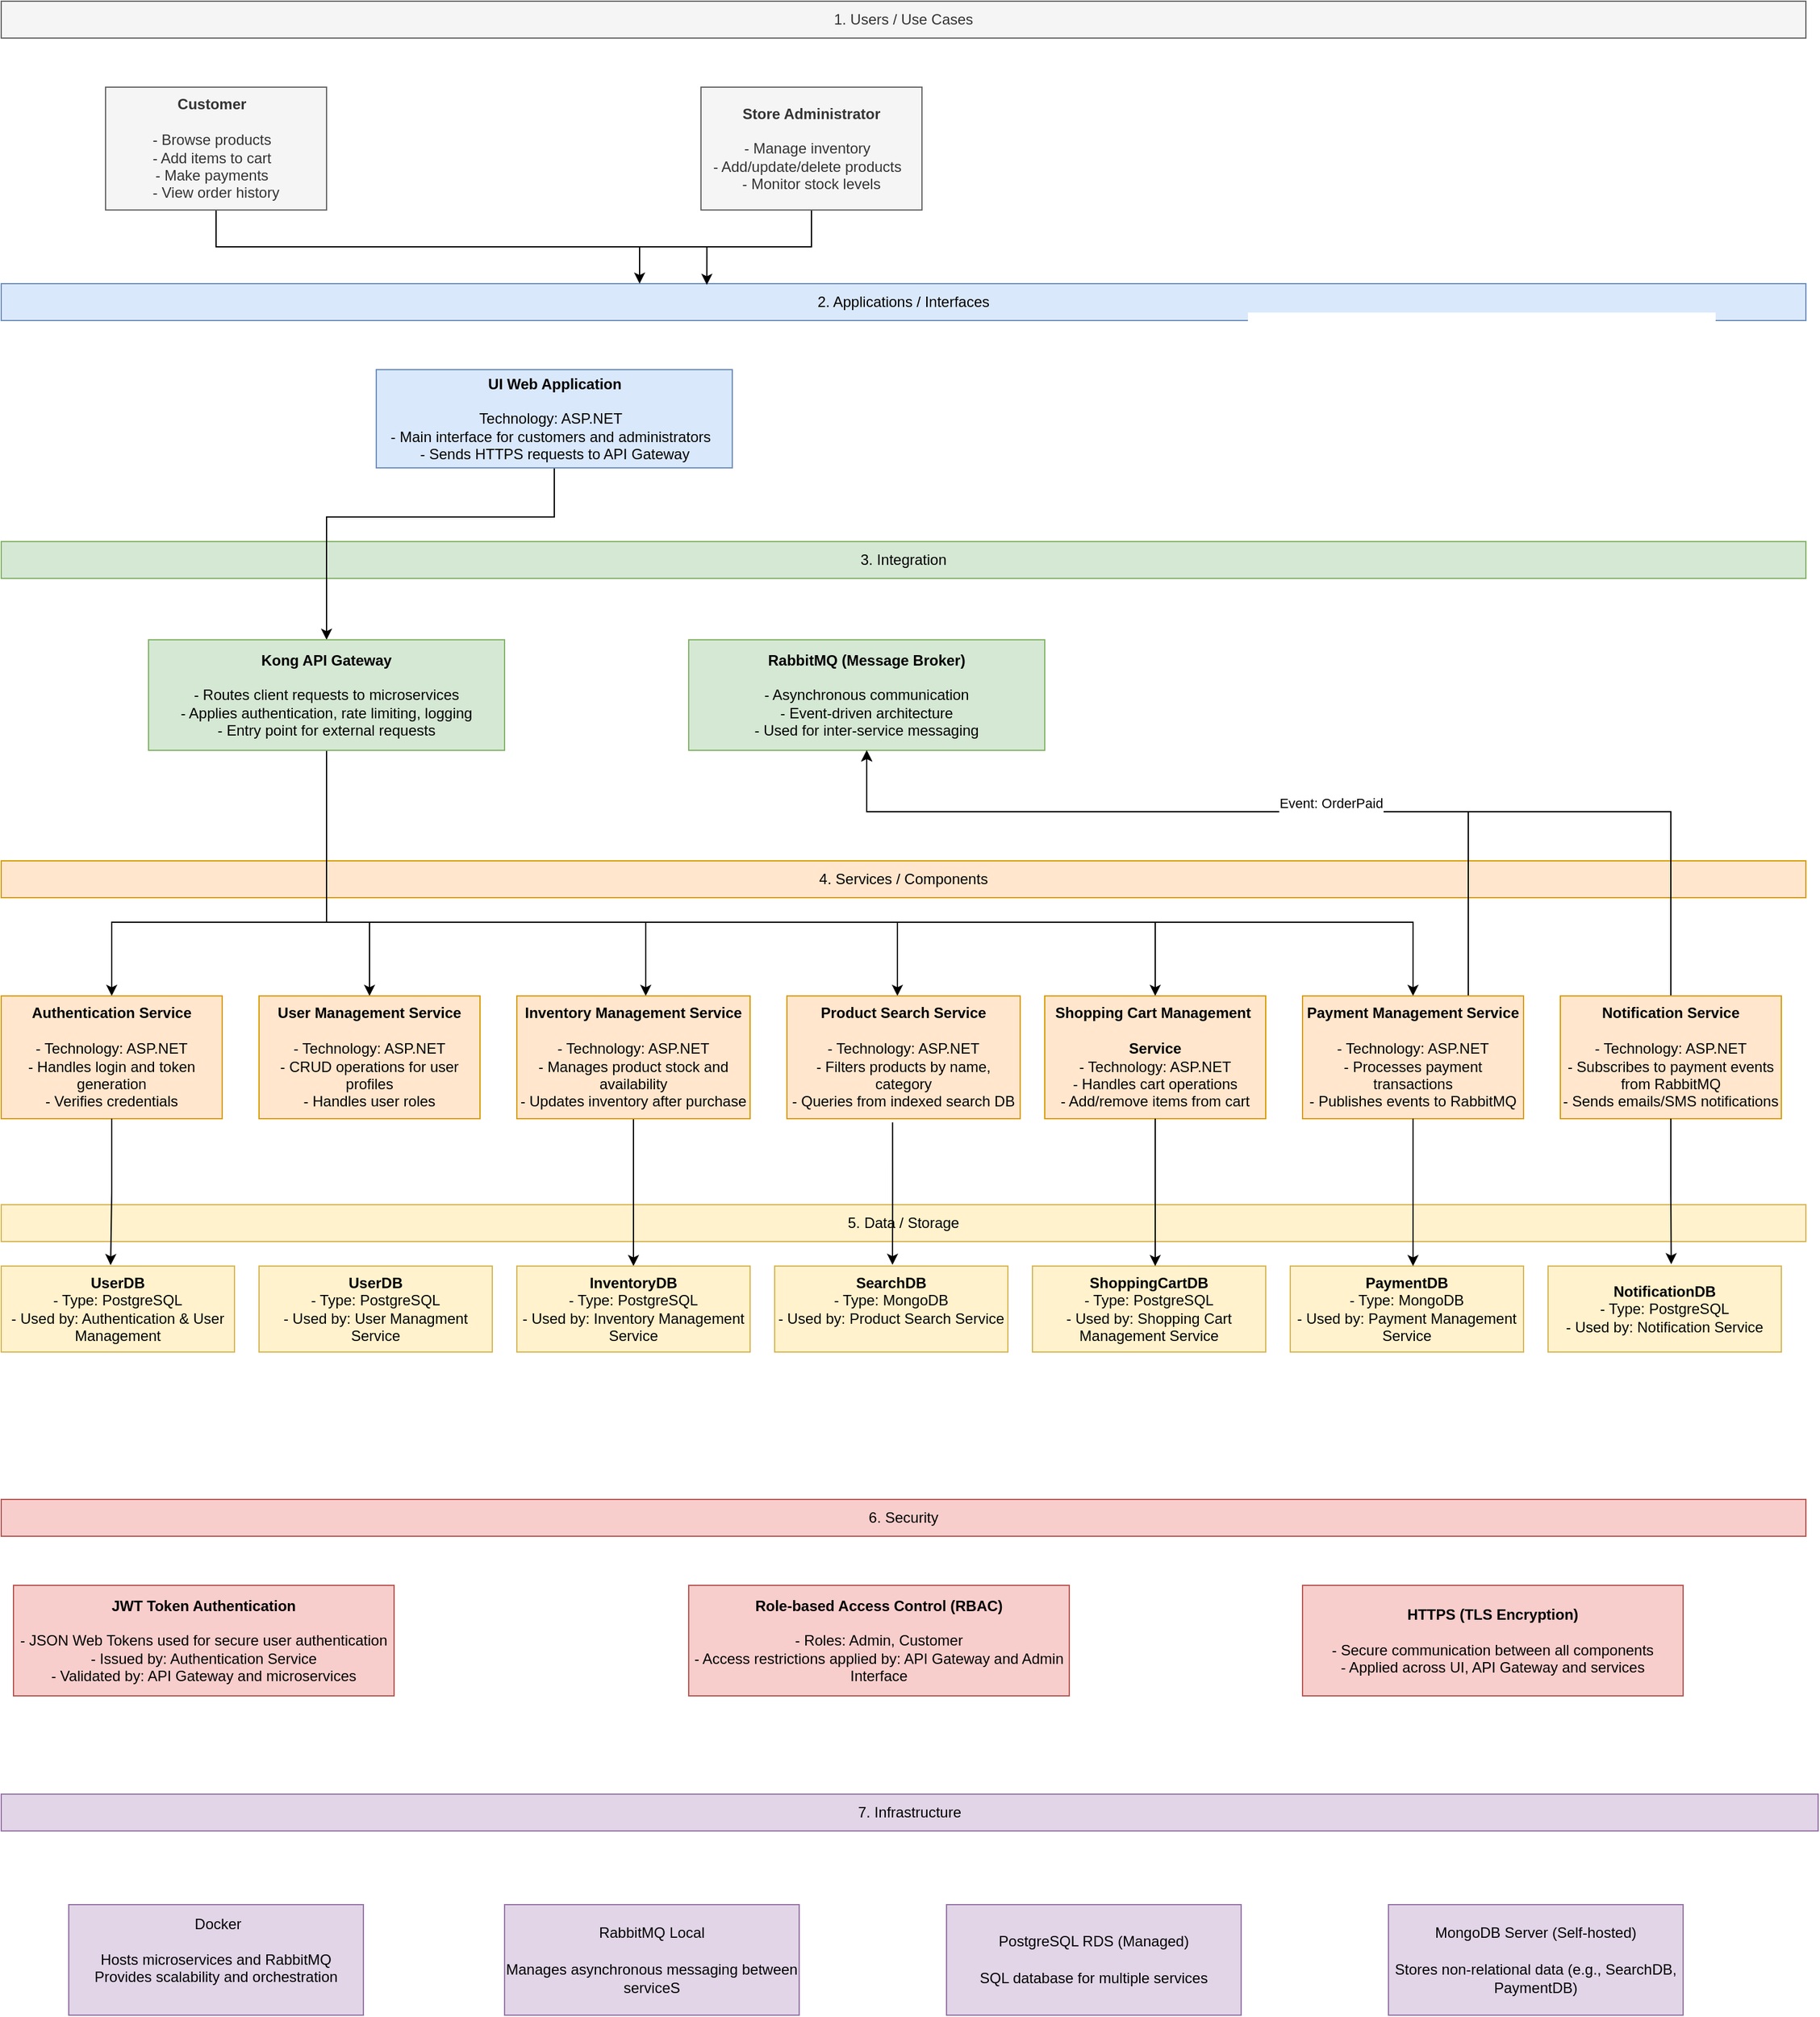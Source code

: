 <mxfile version="28.0.5">
  <diagram name="Página-1" id="i13byZTgKiIOev3eByZY">
    <mxGraphModel dx="1218" dy="776" grid="1" gridSize="10" guides="1" tooltips="1" connect="1" arrows="1" fold="1" page="1" pageScale="1" pageWidth="827" pageHeight="1169" math="0" shadow="0">
      <root>
        <mxCell id="0" />
        <mxCell id="1" parent="0" />
        <mxCell id="Bn-3ERYPzrL__islP2Uy-1" value="1. Users / Use Cases" style="rounded=0;whiteSpace=wrap;html=1;fillColor=#f5f5f5;fontColor=#333333;strokeColor=#666666;" parent="1" vertex="1">
          <mxGeometry x="80" y="80" width="1470" height="30" as="geometry" />
        </mxCell>
        <mxCell id="Bn-3ERYPzrL__islP2Uy-2" value="&lt;div&gt;2. Applications / Interfaces&lt;/div&gt;" style="rounded=0;whiteSpace=wrap;html=1;fillColor=#dae8fc;strokeColor=#6c8ebf;" parent="1" vertex="1">
          <mxGeometry x="80" y="310" width="1470" height="30" as="geometry" />
        </mxCell>
        <mxCell id="Bn-3ERYPzrL__islP2Uy-3" value="&lt;div&gt;3. Integration&lt;/div&gt;" style="rounded=0;whiteSpace=wrap;html=1;fillColor=#d5e8d4;strokeColor=#82b366;" parent="1" vertex="1">
          <mxGeometry x="80" y="520" width="1470" height="30" as="geometry" />
        </mxCell>
        <mxCell id="Bn-3ERYPzrL__islP2Uy-4" value="&lt;div style=&quot;&quot;&gt;&lt;span style=&quot;background-color: transparent; color: light-dark(rgb(0, 0, 0), rgb(255, 255, 255));&quot;&gt;5. Data / Storage&lt;/span&gt;&lt;/div&gt;" style="rounded=0;whiteSpace=wrap;html=1;fillColor=#fff2cc;strokeColor=#d6b656;align=center;" parent="1" vertex="1">
          <mxGeometry x="80" y="1060" width="1470" height="30" as="geometry" />
        </mxCell>
        <mxCell id="Bn-3ERYPzrL__islP2Uy-5" value="4. Services / Components" style="rounded=0;whiteSpace=wrap;html=1;fillColor=#ffe6cc;strokeColor=#d79b00;" parent="1" vertex="1">
          <mxGeometry x="80" y="780" width="1470" height="30" as="geometry" />
        </mxCell>
        <mxCell id="Bn-3ERYPzrL__islP2Uy-6" value="6. Security" style="rounded=0;whiteSpace=wrap;html=1;fillColor=#f8cecc;strokeColor=#b85450;" parent="1" vertex="1">
          <mxGeometry x="80" y="1300" width="1470" height="30" as="geometry" />
        </mxCell>
        <mxCell id="Bn-3ERYPzrL__islP2Uy-7" value="7. Infrastructure" style="rounded=0;whiteSpace=wrap;html=1;fillColor=#e1d5e7;strokeColor=#9673a6;" parent="1" vertex="1">
          <mxGeometry x="80" y="1540" width="1480" height="30" as="geometry" />
        </mxCell>
        <mxCell id="mHhzqrUSUbGw9TSnwTTk-6" style="edgeStyle=orthogonalEdgeStyle;rounded=0;orthogonalLoop=1;jettySize=auto;html=1;entryX=0.391;entryY=0.033;entryDx=0;entryDy=0;entryPerimeter=0;" parent="1" source="mHhzqrUSUbGw9TSnwTTk-1" target="Bn-3ERYPzrL__islP2Uy-2" edge="1">
          <mxGeometry relative="1" as="geometry" />
        </mxCell>
        <mxCell id="mHhzqrUSUbGw9TSnwTTk-1" value="&lt;div&gt;&lt;b&gt;Customer&amp;nbsp;&amp;nbsp;&lt;/b&gt;&lt;/div&gt;&lt;div&gt;&lt;b&gt;&lt;br&gt;&lt;/b&gt;&lt;/div&gt;&lt;div&gt;- Browse products&amp;nbsp;&amp;nbsp;&lt;/div&gt;&lt;div&gt;- Add items to cart&amp;nbsp;&amp;nbsp;&lt;/div&gt;&lt;div&gt;- Make payments&amp;nbsp;&amp;nbsp;&lt;/div&gt;&lt;div&gt;- View order history&lt;/div&gt;" style="whiteSpace=wrap;html=1;fillColor=#f5f5f5;fontColor=#333333;strokeColor=#666666;" parent="1" vertex="1">
          <mxGeometry x="165" y="150" width="180" height="100" as="geometry" />
        </mxCell>
        <mxCell id="mHhzqrUSUbGw9TSnwTTk-7" style="edgeStyle=orthogonalEdgeStyle;rounded=0;orthogonalLoop=1;jettySize=auto;html=1;exitX=0.5;exitY=1;exitDx=0;exitDy=0;" parent="1" source="mHhzqrUSUbGw9TSnwTTk-2" edge="1">
          <mxGeometry relative="1" as="geometry">
            <mxPoint x="600" y="310" as="targetPoint" />
            <Array as="points">
              <mxPoint x="740" y="280" />
              <mxPoint x="600" y="280" />
              <mxPoint x="600" y="310" />
            </Array>
          </mxGeometry>
        </mxCell>
        <mxCell id="mHhzqrUSUbGw9TSnwTTk-2" value="&lt;div&gt;&lt;b&gt;Store Administrator&lt;/b&gt;&lt;/div&gt;&lt;div&gt;&lt;b&gt;&amp;nbsp;&amp;nbsp;&lt;/b&gt;&lt;/div&gt;&lt;div&gt;- Manage inventory&amp;nbsp;&amp;nbsp;&lt;/div&gt;&lt;div&gt;- Add/update/delete products&amp;nbsp;&amp;nbsp;&lt;/div&gt;&lt;div&gt;- Monitor stock levels&lt;/div&gt;" style="whiteSpace=wrap;html=1;fillColor=#f5f5f5;fontColor=#333333;strokeColor=#666666;" parent="1" vertex="1">
          <mxGeometry x="650" y="150" width="180" height="100" as="geometry" />
        </mxCell>
        <mxCell id="mHhzqrUSUbGw9TSnwTTk-10" style="edgeStyle=orthogonalEdgeStyle;rounded=0;orthogonalLoop=1;jettySize=auto;html=1;exitX=0.5;exitY=1;exitDx=0;exitDy=0;" parent="1" source="mHhzqrUSUbGw9TSnwTTk-3" target="mHhzqrUSUbGw9TSnwTTk-8" edge="1">
          <mxGeometry relative="1" as="geometry">
            <Array as="points">
              <mxPoint x="531" y="500" />
              <mxPoint x="345" y="500" />
            </Array>
          </mxGeometry>
        </mxCell>
        <mxCell id="mHhzqrUSUbGw9TSnwTTk-3" value="&lt;div&gt;&lt;b&gt;UI Web Application&lt;/b&gt;&lt;/div&gt;&lt;div&gt;&lt;b&gt;&amp;nbsp;&amp;nbsp;&lt;/b&gt;&lt;/div&gt;&lt;div&gt;Technology: ASP.NET&amp;nbsp;&amp;nbsp;&lt;/div&gt;&lt;div&gt;- Main interface for customers and administrators&amp;nbsp;&amp;nbsp;&lt;/div&gt;&lt;div&gt;- Sends HTTPS requests to API Gateway&lt;/div&gt;" style="whiteSpace=wrap;html=1;fillColor=#dae8fc;strokeColor=#6c8ebf;" parent="1" vertex="1">
          <mxGeometry x="385.5" y="380" width="290" height="80" as="geometry" />
        </mxCell>
        <mxCell id="mHhzqrUSUbGw9TSnwTTk-19" style="edgeStyle=orthogonalEdgeStyle;rounded=0;orthogonalLoop=1;jettySize=auto;html=1;entryX=0.5;entryY=0;entryDx=0;entryDy=0;" parent="1" source="mHhzqrUSUbGw9TSnwTTk-8" target="mHhzqrUSUbGw9TSnwTTk-12" edge="1">
          <mxGeometry relative="1" as="geometry">
            <Array as="points">
              <mxPoint x="345" y="830" />
              <mxPoint x="170" y="830" />
            </Array>
          </mxGeometry>
        </mxCell>
        <mxCell id="mHhzqrUSUbGw9TSnwTTk-20" style="edgeStyle=orthogonalEdgeStyle;rounded=0;orthogonalLoop=1;jettySize=auto;html=1;entryX=0.5;entryY=0;entryDx=0;entryDy=0;" parent="1" source="mHhzqrUSUbGw9TSnwTTk-8" target="mHhzqrUSUbGw9TSnwTTk-13" edge="1">
          <mxGeometry relative="1" as="geometry">
            <Array as="points">
              <mxPoint x="345" y="830" />
              <mxPoint x="380" y="830" />
            </Array>
          </mxGeometry>
        </mxCell>
        <mxCell id="mHhzqrUSUbGw9TSnwTTk-21" style="edgeStyle=orthogonalEdgeStyle;rounded=0;orthogonalLoop=1;jettySize=auto;html=1;" parent="1" source="mHhzqrUSUbGw9TSnwTTk-8" target="mHhzqrUSUbGw9TSnwTTk-14" edge="1">
          <mxGeometry relative="1" as="geometry">
            <Array as="points">
              <mxPoint x="345" y="830" />
              <mxPoint x="605" y="830" />
            </Array>
          </mxGeometry>
        </mxCell>
        <mxCell id="mHhzqrUSUbGw9TSnwTTk-22" style="edgeStyle=orthogonalEdgeStyle;rounded=0;orthogonalLoop=1;jettySize=auto;html=1;" parent="1" source="mHhzqrUSUbGw9TSnwTTk-8" target="mHhzqrUSUbGw9TSnwTTk-15" edge="1">
          <mxGeometry relative="1" as="geometry">
            <Array as="points">
              <mxPoint x="345" y="830" />
              <mxPoint x="810" y="830" />
            </Array>
          </mxGeometry>
        </mxCell>
        <mxCell id="mHhzqrUSUbGw9TSnwTTk-23" style="edgeStyle=orthogonalEdgeStyle;rounded=0;orthogonalLoop=1;jettySize=auto;html=1;" parent="1" source="mHhzqrUSUbGw9TSnwTTk-8" target="mHhzqrUSUbGw9TSnwTTk-16" edge="1">
          <mxGeometry relative="1" as="geometry">
            <Array as="points">
              <mxPoint x="345" y="830" />
              <mxPoint x="1020" y="830" />
            </Array>
          </mxGeometry>
        </mxCell>
        <mxCell id="mHhzqrUSUbGw9TSnwTTk-24" style="edgeStyle=orthogonalEdgeStyle;rounded=0;orthogonalLoop=1;jettySize=auto;html=1;" parent="1" source="mHhzqrUSUbGw9TSnwTTk-8" target="mHhzqrUSUbGw9TSnwTTk-17" edge="1">
          <mxGeometry relative="1" as="geometry">
            <Array as="points">
              <mxPoint x="345" y="830" />
              <mxPoint x="1230" y="830" />
            </Array>
          </mxGeometry>
        </mxCell>
        <mxCell id="mHhzqrUSUbGw9TSnwTTk-8" value="&lt;div&gt;&lt;b&gt;Kong API Gateway&lt;/b&gt;&lt;/div&gt;&lt;div&gt;&lt;br&gt;&lt;/div&gt;&lt;div&gt;- Routes client requests to microservices&lt;/div&gt;&lt;div&gt;- Applies authentication, rate limiting, logging&lt;/div&gt;&lt;div&gt;- Entry point for external requests&lt;/div&gt;" style="whiteSpace=wrap;html=1;fillColor=#d5e8d4;strokeColor=#82b366;" parent="1" vertex="1">
          <mxGeometry x="200" y="600" width="290" height="90" as="geometry" />
        </mxCell>
        <mxCell id="mHhzqrUSUbGw9TSnwTTk-9" value="&lt;div&gt;&lt;b&gt;RabbitMQ (Message Broker)&lt;/b&gt;&lt;/div&gt;&lt;div&gt;&lt;b&gt;&lt;br&gt;&lt;/b&gt;&lt;/div&gt;&lt;div&gt;- Asynchronous communication&lt;/div&gt;&lt;div&gt;- Event-driven architecture&lt;/div&gt;&lt;div&gt;- Used for inter-service messaging&lt;/div&gt;" style="whiteSpace=wrap;html=1;fillColor=#d5e8d4;strokeColor=#82b366;" parent="1" vertex="1">
          <mxGeometry x="640" y="600" width="290" height="90" as="geometry" />
        </mxCell>
        <mxCell id="mHhzqrUSUbGw9TSnwTTk-12" value="&lt;div&gt;&lt;b&gt;Authentication Service&lt;/b&gt;&lt;/div&gt;&lt;div&gt;&lt;b&gt;&lt;br&gt;&lt;/b&gt;&lt;/div&gt;&lt;div&gt;- Technology: ASP.NET&lt;/div&gt;&lt;div&gt;- Handles login and token generation&lt;/div&gt;&lt;div&gt;- Verifies credentials&lt;/div&gt;" style="whiteSpace=wrap;html=1;fillColor=#ffe6cc;strokeColor=#d79b00;" parent="1" vertex="1">
          <mxGeometry x="80" y="890" width="180" height="100" as="geometry" />
        </mxCell>
        <mxCell id="mHhzqrUSUbGw9TSnwTTk-13" value="&lt;div&gt;&lt;b&gt;User Management Service&lt;/b&gt;&lt;/div&gt;&lt;div&gt;&lt;b&gt;&lt;br&gt;&lt;/b&gt;&lt;/div&gt;&lt;div&gt;- Technology: ASP.NET&lt;/div&gt;&lt;div&gt;- CRUD operations for user profiles&lt;/div&gt;&lt;div&gt;- Handles user roles&lt;/div&gt;" style="whiteSpace=wrap;html=1;fillColor=#ffe6cc;strokeColor=#d79b00;" parent="1" vertex="1">
          <mxGeometry x="290" y="890" width="180" height="100" as="geometry" />
        </mxCell>
        <mxCell id="mHhzqrUSUbGw9TSnwTTk-35" style="edgeStyle=orthogonalEdgeStyle;rounded=0;orthogonalLoop=1;jettySize=auto;html=1;" parent="1" source="mHhzqrUSUbGw9TSnwTTk-14" target="mHhzqrUSUbGw9TSnwTTk-29" edge="1">
          <mxGeometry relative="1" as="geometry" />
        </mxCell>
        <mxCell id="mHhzqrUSUbGw9TSnwTTk-14" value="&lt;div&gt;&lt;b&gt;Inventory Management Service&lt;/b&gt;&lt;/div&gt;&lt;div&gt;&lt;b&gt;&lt;br&gt;&lt;/b&gt;&lt;/div&gt;&lt;div&gt;- Technology: ASP.NET&lt;/div&gt;&lt;div&gt;- Manages product stock and availability&lt;/div&gt;&lt;div&gt;- Updates inventory after purchase&lt;/div&gt;" style="whiteSpace=wrap;html=1;fillColor=#ffe6cc;strokeColor=#d79b00;" parent="1" vertex="1">
          <mxGeometry x="500" y="890" width="190" height="100" as="geometry" />
        </mxCell>
        <mxCell id="mHhzqrUSUbGw9TSnwTTk-15" value="&lt;div&gt;&lt;b&gt;Product Search Service&lt;/b&gt;&lt;/div&gt;&lt;div&gt;&lt;b&gt;&lt;br&gt;&lt;/b&gt;&lt;/div&gt;&lt;div&gt;- Technology: ASP.NET&lt;/div&gt;&lt;div&gt;- Filters products by name, category&lt;/div&gt;&lt;div&gt;- Queries from indexed search DB&lt;/div&gt;" style="whiteSpace=wrap;html=1;fillColor=#ffe6cc;strokeColor=#d79b00;" parent="1" vertex="1">
          <mxGeometry x="720" y="890" width="190" height="100" as="geometry" />
        </mxCell>
        <mxCell id="mHhzqrUSUbGw9TSnwTTk-16" value="&lt;div&gt;&lt;b&gt;Shopping Cart Management&amp;nbsp;&lt;/b&gt;&lt;/div&gt;&lt;div&gt;&lt;b&gt;&lt;br&gt;&lt;/b&gt;&lt;/div&gt;&lt;div&gt;&lt;b&gt;Service&lt;/b&gt;&lt;/div&gt;&lt;div&gt;- Technology: ASP.NET&lt;/div&gt;&lt;div&gt;- Handles cart operations&lt;/div&gt;&lt;div&gt;- Add/remove items from cart&lt;/div&gt;" style="whiteSpace=wrap;html=1;fillColor=#ffe6cc;strokeColor=#d79b00;" parent="1" vertex="1">
          <mxGeometry x="930" y="890" width="180" height="100" as="geometry" />
        </mxCell>
        <mxCell id="mHhzqrUSUbGw9TSnwTTk-25" style="edgeStyle=orthogonalEdgeStyle;rounded=0;orthogonalLoop=1;jettySize=auto;html=1;exitX=0.75;exitY=0;exitDx=0;exitDy=0;" parent="1" source="mHhzqrUSUbGw9TSnwTTk-17" target="mHhzqrUSUbGw9TSnwTTk-9" edge="1">
          <mxGeometry relative="1" as="geometry">
            <Array as="points">
              <mxPoint x="1275" y="740" />
              <mxPoint x="785" y="740" />
            </Array>
          </mxGeometry>
        </mxCell>
        <mxCell id="mHhzqrUSUbGw9TSnwTTk-17" value="&lt;div&gt;&lt;b&gt;Payment Management Service&lt;/b&gt;&lt;/div&gt;&lt;div&gt;&lt;b&gt;&lt;br&gt;&lt;/b&gt;&lt;/div&gt;&lt;div&gt;- Technology: ASP.NET&lt;/div&gt;&lt;div&gt;- Processes payment transactions&lt;/div&gt;&lt;div&gt;- Publishes events to RabbitMQ&lt;/div&gt;" style="whiteSpace=wrap;html=1;fillColor=#ffe6cc;strokeColor=#d79b00;" parent="1" vertex="1">
          <mxGeometry x="1140" y="890" width="180" height="100" as="geometry" />
        </mxCell>
        <mxCell id="mHhzqrUSUbGw9TSnwTTk-26" value="&#xa;Event: OrderPaid&#xa;&#xa;" style="edgeStyle=orthogonalEdgeStyle;rounded=0;orthogonalLoop=1;jettySize=auto;html=1;" parent="1" source="mHhzqrUSUbGw9TSnwTTk-18" target="mHhzqrUSUbGw9TSnwTTk-9" edge="1">
          <mxGeometry relative="1" as="geometry">
            <Array as="points">
              <mxPoint x="1440" y="740" />
              <mxPoint x="785" y="740" />
            </Array>
          </mxGeometry>
        </mxCell>
        <mxCell id="mHhzqrUSUbGw9TSnwTTk-18" value="&lt;div&gt;&lt;b&gt;Notification Service&lt;/b&gt;&lt;/div&gt;&lt;div&gt;&lt;b&gt;&lt;br&gt;&lt;/b&gt;&lt;/div&gt;&lt;div&gt;- Technology: ASP.NET&lt;/div&gt;&lt;div&gt;- Subscribes to payment events from RabbitMQ&lt;/div&gt;&lt;div&gt;- Sends emails/SMS notifications&lt;/div&gt;" style="whiteSpace=wrap;html=1;fillColor=#ffe6cc;strokeColor=#d79b00;" parent="1" vertex="1">
          <mxGeometry x="1350" y="890" width="180" height="100" as="geometry" />
        </mxCell>
        <UserObject label="&lt;b&gt;UserDB&lt;/b&gt;&lt;div&gt;&lt;div&gt;- Type: PostgreSQL&lt;/div&gt;&lt;div&gt;- Used by: Authentication &amp;amp; User Management&lt;/div&gt;&lt;/div&gt;" link="&#xa;&lt;ol data-end=&quot;486&quot; data-start=&quot;473&quot;&gt;&lt;li data-end=&quot;486&quot; data-start=&quot;473&quot;&gt;&lt;p data-end=&quot;486&quot; data-start=&quot;476&quot;&gt;&lt;strong data-end=&quot;486&quot; data-start=&quot;476&quot;&gt;UserDB&lt;/strong&gt;&lt;/p&gt;&#xa;&lt;/li&gt;&#xa;&lt;/ol&gt;&#xa;&lt;pre data-end=&quot;557&quot; data-start=&quot;487&quot; class=&quot;overflow-visible!&quot;&gt;&lt;div class=&quot;contain-inline-size rounded-2xl relative bg-token-sidebar-surface-primary&quot;&gt;&lt;div class=&quot;flex items-center text-token-text-secondary px-4 py-2 text-xs font-sans justify-between h-9 bg-token-sidebar-surface-primary select-none rounded-t-2xl&quot;&gt;pgsql&lt;/div&gt;&lt;div class=&quot;sticky top-9&quot;&gt;&lt;div class=&quot;absolute end-0 bottom-0 flex h-9 items-center pe-2&quot;&gt;&lt;div class=&quot;bg-token-bg-elevated-secondary text-token-text-secondary flex items-center gap-4 rounded-sm px-2 font-sans text-xs&quot;&gt;&lt;button aria-label=&quot;Copiar&quot; class=&quot;flex gap-1 items-center select-none py-1&quot;&gt;&lt;svg class=&quot;icon-xs&quot; xmlns=&quot;http://www.w3.org/2000/svg&quot; fill=&quot;currentColor&quot; viewBox=&quot;0 0 20 20&quot; height=&quot;20&quot; width=&quot;20&quot;&gt;&lt;path d=&quot;M12.668 10.667C12.668 9.956 12.668 9.463 12.637 9.079C12.614 8.797 12.576 8.608 12.524 8.464L12.469 8.334C12.315 8.032 12.08 7.779 11.793 7.603L11.666 7.531C11.508 7.451 11.296 7.394 10.921 7.363C10.537 7.332 10.044 7.332 9.333 7.332H6.5C5.789 7.332 5.296 7.332 4.912 7.363C4.63 7.386 4.441 7.424 4.297 7.476L4.167 7.531C3.865 7.685 3.612 7.92 3.436 8.207L3.365 8.334C3.285 8.492 3.228 8.704 3.197 9.079C3.166 9.463 3.165 9.956 3.165 10.667V13.5C3.165 14.211 3.166 14.704 3.197 15.088C3.228 15.464 3.285 15.675 3.365 15.833L3.436 15.959C3.612 16.247 3.865 16.481 4.167 16.635L4.297 16.691C4.441 16.743 4.63 16.78 4.912 16.803C5.296 16.834 5.789 16.835 6.5 16.835H9.333C10.044 16.835 10.537 16.834 10.921 16.803C11.296 16.772 11.508 16.715 11.666 16.635L11.793 16.564C12.08 16.388 12.315 16.135 12.469 15.833L12.524 15.703C12.576 15.559 12.614 15.37 12.637 15.088C12.668 14.704 12.668 14.211 12.668 13.5V10.667ZM13.998 12.665C14.453 12.663 14.801 12.66 15.088 12.637C15.463 12.606 15.675 12.549 15.833 12.469L15.959 12.398C16.247 12.221 16.481 11.968 16.635 11.666L16.691 11.536C16.743 11.392 16.78 11.203 16.803 10.921C16.834 10.537 16.835 10.044 16.835 9.333V6.5C16.835 5.789 16.834 5.296 16.803 4.912C16.78 4.63 16.743 4.441 16.691 4.297L16.635 4.167C16.481 3.865 16.247 3.612 15.959 3.436L15.833 3.365C15.675 3.285 15.464 3.228 15.088 3.197C14.704 3.166 14.211 3.165 13.5 3.165H10.667C9.956 3.165 9.463 3.166 9.079 3.197C8.797 3.22 8.608 3.257 8.464 3.309L8.334 3.365C8.032 3.519 7.779 3.753 7.603 4.041L7.531 4.167C7.451 4.325 7.394 4.537 7.363 4.912C7.34 5.199 7.336 5.547 7.334 6.002H9.333C10.022 6.002 10.579 6.001 11.029 6.038C11.487 6.076 11.894 6.155 12.271 6.347L12.488 6.469C12.984 6.773 13.388 7.209 13.653 7.729L13.72 7.872C13.864 8.209 13.929 8.57 13.962 8.971C13.999 9.421 13.998 9.978 13.998 10.667V12.665ZM18.165 9.333C18.165 10.022 18.166 10.579 18.129 11.029C18.096 11.43 18.031 11.791 17.887 12.128L17.82 12.271C17.555 12.791 17.151 13.227 16.655 13.531L16.436 13.653C16.06 13.845 15.654 13.925 15.196 13.962C14.859 13.989 14.462 13.993 13.995 13.995C13.993 14.462 13.989 14.859 13.962 15.196C13.929 15.597 13.864 15.958 13.72 16.294L13.653 16.436C13.388 16.958 12.984 17.394 12.488 17.698L12.271 17.82C11.894 18.012 11.487 18.091 11.029 18.129C10.579 18.166 10.022 18.165 9.333 18.165H6.5C5.811 18.165 5.254 18.166 4.804 18.129C4.403 18.096 4.042 18.031 3.706 17.887L3.563 17.82C3.042 17.555 2.606 17.151 2.302 16.655L2.18 16.436C1.988 16.06 1.909 15.654 1.871 15.196C1.834 14.746 1.835 14.189 1.835 13.5V10.667C1.835 9.978 1.834 9.421 1.871 8.971C1.909 8.513 1.988 8.106 2.18 7.729L2.302 7.512C2.606 7.016 3.042 6.612 3.563 6.347L3.706 6.28C4.042 6.136 4.403 6.071 4.804 6.038C5.141 6.011 5.537 6.006 6.004 6.004C6.006 5.537 6.011 5.141 6.038 4.804C6.075 4.346 6.155 3.94 6.347 3.563L6.469 3.345C6.773 2.849 7.209 2.445 7.729 2.18L7.872 2.113C8.209 1.969 8.57 1.904 8.971 1.871C9.421 1.834 9.978 1.835 10.667 1.835H13.5C14.189 1.835 14.746 1.834 15.196 1.871C15.654 1.909 16.06 1.988 16.436 2.18L16.655 2.302C17.151 2.606 17.555 3.042 17.82 3.563L17.887 3.706C18.031 4.042 18.096 4.403 18.129 4.804C18.166 5.254 18.165 5.811 18.165 6.5V9.333Z&quot;&gt;&lt;/path&gt;&lt;/svg&gt;Copiar&lt;/button&gt;&lt;span data-state=&quot;closed&quot; class=&quot;&quot;&gt;&lt;button class=&quot;flex items-center gap-1 py-1 select-none&quot;&gt;&lt;svg class=&quot;icon-xs&quot; xmlns=&quot;http://www.w3.org/2000/svg&quot; fill=&quot;currentColor&quot; viewBox=&quot;0 0 20 20&quot; height=&quot;20&quot; width=&quot;20&quot;&gt;&lt;path d=&quot;M12.03 4.113C13.441 2.703 15.727 2.703 17.138 4.113C18.547 5.524 18.548 7.811 17.138 9.221L10.846 15.512C10.522 15.835 10.287 16.072 10.055 16.263L9.82 16.439C9.615 16.579 9.398 16.7 9.171 16.8L8.941 16.892C8.76 16.958 8.572 17.007 8.355 17.052L7.591 17.186L5.197 17.586C5.055 17.61 4.903 17.636 4.774 17.645C4.676 17.653 4.542 17.655 4.396 17.62L4.247 17.57C4.024 17.475 3.841 17.307 3.726 17.096L3.68 17.003C3.593 16.801 3.596 16.607 3.605 16.476C3.615 16.347 3.64 16.196 3.664 16.054L4.063 13.66C4.164 13.058 4.225 12.673 4.358 12.31L4.451 12.079C4.551 11.852 4.672 11.635 4.812 11.43L4.987 11.195C5.178 10.963 5.415 10.728 5.738 10.404L12.03 4.113ZM6.679 11.345C6.329 11.694 6.145 11.88 6.02 12.033L5.909 12.18C5.816 12.316 5.735 12.462 5.669 12.613L5.607 12.767C5.527 12.987 5.483 13.229 5.375 13.879L4.977 16.273L4.976 16.274H4.979L7.372 15.875L8.089 15.749C8.258 15.715 8.373 15.684 8.483 15.644L8.637 15.581C8.788 15.515 8.934 15.434 9.07 15.341L9.217 15.23C9.37 15.105 9.556 14.921 9.905 14.571L14.893 9.583L11.666 6.357L6.679 11.345ZM16.196 5.054C15.305 4.163 13.862 4.163 12.971 5.054L12.607 5.416L15.833 8.643L16.196 8.279C17.087 7.388 17.087 5.945 16.196 5.054Z&quot;&gt;&lt;/path&gt;&lt;path d=&quot;M4.583 1.783C4.726 1.783 4.849 1.884 4.877 2.024C4.994 2.609 5.224 3.116 5.584 3.504C5.941 3.889 6.443 4.172 7.133 4.287C7.277 4.311 7.383 4.437 7.383 4.583C7.383 4.729 7.277 4.855 7.133 4.879C6.442 4.994 5.941 5.277 5.584 5.662C5.269 6.001 5.054 6.433 4.927 6.927L4.877 7.142C4.849 7.282 4.726 7.383 4.583 7.383C4.44 7.383 4.317 7.282 4.289 7.142C4.172 6.557 3.942 6.05 3.582 5.662C3.225 5.278 2.723 4.994 2.033 4.879C1.889 4.854 1.783 4.729 1.783 4.583C1.783 4.437 1.889 4.311 2.033 4.287C2.724 4.172 3.225 3.889 3.582 3.504C3.942 3.116 4.172 2.609 4.289 2.024L4.304 1.974C4.348 1.861 4.458 1.783 4.583 1.783Z&quot;&gt;&lt;/path&gt;&lt;/svg&gt;Editar&lt;/button&gt;&lt;/span&gt;&lt;/div&gt;&lt;/div&gt;&lt;/div&gt;&lt;div dir=&quot;ltr&quot; class=&quot;overflow-y-auto p-4&quot;&gt;&lt;code class=&quot;whitespace-pre!&quot;&gt;&lt;span&gt;&lt;span&gt;- &lt;/span&gt;&lt;span&gt;&lt;span class=&quot;hljs-keyword&quot;&gt;Type&lt;/span&gt;&lt;/span&gt;&lt;span&gt;: PostgreSQL&#xa;- Used &lt;/span&gt;&lt;span&gt;&lt;span class=&quot;hljs-keyword&quot;&gt;by&lt;/span&gt;&lt;/span&gt;&lt;span&gt;: Authentication &amp;amp; &lt;/span&gt;&lt;span&gt;&lt;span class=&quot;hljs-keyword&quot;&gt;User&lt;/span&gt;&lt;/span&gt;&lt;span&gt; Management&lt;/span&gt;&lt;/span&gt;&lt;/code&gt;&lt;/div&gt;&lt;/div&gt;&lt;/pre&gt;&#xa;&#xa;" id="mHhzqrUSUbGw9TSnwTTk-27">
          <mxCell style="whiteSpace=wrap;html=1;fillColor=#fff2cc;strokeColor=#d6b656;" parent="1" vertex="1">
            <mxGeometry x="80" y="1110" width="190" height="70" as="geometry" />
          </mxCell>
        </UserObject>
        <UserObject label="&lt;b&gt;InventoryDB&lt;/b&gt;&lt;div&gt;&lt;div&gt;- Type: PostgreSQL&lt;/div&gt;&lt;div&gt;- Used by: Inventory Management Service&lt;/div&gt;&lt;/div&gt;" link="&#xa;&lt;ol data-end=&quot;486&quot; data-start=&quot;473&quot;&gt;&lt;li data-end=&quot;486&quot; data-start=&quot;473&quot;&gt;&lt;p data-end=&quot;486&quot; data-start=&quot;476&quot;&gt;&lt;strong data-end=&quot;486&quot; data-start=&quot;476&quot;&gt;UserDB&lt;/strong&gt;&lt;/p&gt;&#xa;&lt;/li&gt;&#xa;&lt;/ol&gt;&#xa;&lt;pre data-end=&quot;557&quot; data-start=&quot;487&quot; class=&quot;overflow-visible!&quot;&gt;&lt;div class=&quot;contain-inline-size rounded-2xl relative bg-token-sidebar-surface-primary&quot;&gt;&lt;div class=&quot;flex items-center text-token-text-secondary px-4 py-2 text-xs font-sans justify-between h-9 bg-token-sidebar-surface-primary select-none rounded-t-2xl&quot;&gt;pgsql&lt;/div&gt;&lt;div class=&quot;sticky top-9&quot;&gt;&lt;div class=&quot;absolute end-0 bottom-0 flex h-9 items-center pe-2&quot;&gt;&lt;div class=&quot;bg-token-bg-elevated-secondary text-token-text-secondary flex items-center gap-4 rounded-sm px-2 font-sans text-xs&quot;&gt;&lt;button aria-label=&quot;Copiar&quot; class=&quot;flex gap-1 items-center select-none py-1&quot;&gt;&lt;svg class=&quot;icon-xs&quot; xmlns=&quot;http://www.w3.org/2000/svg&quot; fill=&quot;currentColor&quot; viewBox=&quot;0 0 20 20&quot; height=&quot;20&quot; width=&quot;20&quot;&gt;&lt;path d=&quot;M12.668 10.667C12.668 9.956 12.668 9.463 12.637 9.079C12.614 8.797 12.576 8.608 12.524 8.464L12.469 8.334C12.315 8.032 12.08 7.779 11.793 7.603L11.666 7.531C11.508 7.451 11.296 7.394 10.921 7.363C10.537 7.332 10.044 7.332 9.333 7.332H6.5C5.789 7.332 5.296 7.332 4.912 7.363C4.63 7.386 4.441 7.424 4.297 7.476L4.167 7.531C3.865 7.685 3.612 7.92 3.436 8.207L3.365 8.334C3.285 8.492 3.228 8.704 3.197 9.079C3.166 9.463 3.165 9.956 3.165 10.667V13.5C3.165 14.211 3.166 14.704 3.197 15.088C3.228 15.464 3.285 15.675 3.365 15.833L3.436 15.959C3.612 16.247 3.865 16.481 4.167 16.635L4.297 16.691C4.441 16.743 4.63 16.78 4.912 16.803C5.296 16.834 5.789 16.835 6.5 16.835H9.333C10.044 16.835 10.537 16.834 10.921 16.803C11.296 16.772 11.508 16.715 11.666 16.635L11.793 16.564C12.08 16.388 12.315 16.135 12.469 15.833L12.524 15.703C12.576 15.559 12.614 15.37 12.637 15.088C12.668 14.704 12.668 14.211 12.668 13.5V10.667ZM13.998 12.665C14.453 12.663 14.801 12.66 15.088 12.637C15.463 12.606 15.675 12.549 15.833 12.469L15.959 12.398C16.247 12.221 16.481 11.968 16.635 11.666L16.691 11.536C16.743 11.392 16.78 11.203 16.803 10.921C16.834 10.537 16.835 10.044 16.835 9.333V6.5C16.835 5.789 16.834 5.296 16.803 4.912C16.78 4.63 16.743 4.441 16.691 4.297L16.635 4.167C16.481 3.865 16.247 3.612 15.959 3.436L15.833 3.365C15.675 3.285 15.464 3.228 15.088 3.197C14.704 3.166 14.211 3.165 13.5 3.165H10.667C9.956 3.165 9.463 3.166 9.079 3.197C8.797 3.22 8.608 3.257 8.464 3.309L8.334 3.365C8.032 3.519 7.779 3.753 7.603 4.041L7.531 4.167C7.451 4.325 7.394 4.537 7.363 4.912C7.34 5.199 7.336 5.547 7.334 6.002H9.333C10.022 6.002 10.579 6.001 11.029 6.038C11.487 6.076 11.894 6.155 12.271 6.347L12.488 6.469C12.984 6.773 13.388 7.209 13.653 7.729L13.72 7.872C13.864 8.209 13.929 8.57 13.962 8.971C13.999 9.421 13.998 9.978 13.998 10.667V12.665ZM18.165 9.333C18.165 10.022 18.166 10.579 18.129 11.029C18.096 11.43 18.031 11.791 17.887 12.128L17.82 12.271C17.555 12.791 17.151 13.227 16.655 13.531L16.436 13.653C16.06 13.845 15.654 13.925 15.196 13.962C14.859 13.989 14.462 13.993 13.995 13.995C13.993 14.462 13.989 14.859 13.962 15.196C13.929 15.597 13.864 15.958 13.72 16.294L13.653 16.436C13.388 16.958 12.984 17.394 12.488 17.698L12.271 17.82C11.894 18.012 11.487 18.091 11.029 18.129C10.579 18.166 10.022 18.165 9.333 18.165H6.5C5.811 18.165 5.254 18.166 4.804 18.129C4.403 18.096 4.042 18.031 3.706 17.887L3.563 17.82C3.042 17.555 2.606 17.151 2.302 16.655L2.18 16.436C1.988 16.06 1.909 15.654 1.871 15.196C1.834 14.746 1.835 14.189 1.835 13.5V10.667C1.835 9.978 1.834 9.421 1.871 8.971C1.909 8.513 1.988 8.106 2.18 7.729L2.302 7.512C2.606 7.016 3.042 6.612 3.563 6.347L3.706 6.28C4.042 6.136 4.403 6.071 4.804 6.038C5.141 6.011 5.537 6.006 6.004 6.004C6.006 5.537 6.011 5.141 6.038 4.804C6.075 4.346 6.155 3.94 6.347 3.563L6.469 3.345C6.773 2.849 7.209 2.445 7.729 2.18L7.872 2.113C8.209 1.969 8.57 1.904 8.971 1.871C9.421 1.834 9.978 1.835 10.667 1.835H13.5C14.189 1.835 14.746 1.834 15.196 1.871C15.654 1.909 16.06 1.988 16.436 2.18L16.655 2.302C17.151 2.606 17.555 3.042 17.82 3.563L17.887 3.706C18.031 4.042 18.096 4.403 18.129 4.804C18.166 5.254 18.165 5.811 18.165 6.5V9.333Z&quot;&gt;&lt;/path&gt;&lt;/svg&gt;Copiar&lt;/button&gt;&lt;span data-state=&quot;closed&quot; class=&quot;&quot;&gt;&lt;button class=&quot;flex items-center gap-1 py-1 select-none&quot;&gt;&lt;svg class=&quot;icon-xs&quot; xmlns=&quot;http://www.w3.org/2000/svg&quot; fill=&quot;currentColor&quot; viewBox=&quot;0 0 20 20&quot; height=&quot;20&quot; width=&quot;20&quot;&gt;&lt;path d=&quot;M12.03 4.113C13.441 2.703 15.727 2.703 17.138 4.113C18.547 5.524 18.548 7.811 17.138 9.221L10.846 15.512C10.522 15.835 10.287 16.072 10.055 16.263L9.82 16.439C9.615 16.579 9.398 16.7 9.171 16.8L8.941 16.892C8.76 16.958 8.572 17.007 8.355 17.052L7.591 17.186L5.197 17.586C5.055 17.61 4.903 17.636 4.774 17.645C4.676 17.653 4.542 17.655 4.396 17.62L4.247 17.57C4.024 17.475 3.841 17.307 3.726 17.096L3.68 17.003C3.593 16.801 3.596 16.607 3.605 16.476C3.615 16.347 3.64 16.196 3.664 16.054L4.063 13.66C4.164 13.058 4.225 12.673 4.358 12.31L4.451 12.079C4.551 11.852 4.672 11.635 4.812 11.43L4.987 11.195C5.178 10.963 5.415 10.728 5.738 10.404L12.03 4.113ZM6.679 11.345C6.329 11.694 6.145 11.88 6.02 12.033L5.909 12.18C5.816 12.316 5.735 12.462 5.669 12.613L5.607 12.767C5.527 12.987 5.483 13.229 5.375 13.879L4.977 16.273L4.976 16.274H4.979L7.372 15.875L8.089 15.749C8.258 15.715 8.373 15.684 8.483 15.644L8.637 15.581C8.788 15.515 8.934 15.434 9.07 15.341L9.217 15.23C9.37 15.105 9.556 14.921 9.905 14.571L14.893 9.583L11.666 6.357L6.679 11.345ZM16.196 5.054C15.305 4.163 13.862 4.163 12.971 5.054L12.607 5.416L15.833 8.643L16.196 8.279C17.087 7.388 17.087 5.945 16.196 5.054Z&quot;&gt;&lt;/path&gt;&lt;path d=&quot;M4.583 1.783C4.726 1.783 4.849 1.884 4.877 2.024C4.994 2.609 5.224 3.116 5.584 3.504C5.941 3.889 6.443 4.172 7.133 4.287C7.277 4.311 7.383 4.437 7.383 4.583C7.383 4.729 7.277 4.855 7.133 4.879C6.442 4.994 5.941 5.277 5.584 5.662C5.269 6.001 5.054 6.433 4.927 6.927L4.877 7.142C4.849 7.282 4.726 7.383 4.583 7.383C4.44 7.383 4.317 7.282 4.289 7.142C4.172 6.557 3.942 6.05 3.582 5.662C3.225 5.278 2.723 4.994 2.033 4.879C1.889 4.854 1.783 4.729 1.783 4.583C1.783 4.437 1.889 4.311 2.033 4.287C2.724 4.172 3.225 3.889 3.582 3.504C3.942 3.116 4.172 2.609 4.289 2.024L4.304 1.974C4.348 1.861 4.458 1.783 4.583 1.783Z&quot;&gt;&lt;/path&gt;&lt;/svg&gt;Editar&lt;/button&gt;&lt;/span&gt;&lt;/div&gt;&lt;/div&gt;&lt;/div&gt;&lt;div dir=&quot;ltr&quot; class=&quot;overflow-y-auto p-4&quot;&gt;&lt;code class=&quot;whitespace-pre!&quot;&gt;&lt;span&gt;&lt;span&gt;- &lt;/span&gt;&lt;span&gt;&lt;span class=&quot;hljs-keyword&quot;&gt;Type&lt;/span&gt;&lt;/span&gt;&lt;span&gt;: PostgreSQL&#xa;- Used &lt;/span&gt;&lt;span&gt;&lt;span class=&quot;hljs-keyword&quot;&gt;by&lt;/span&gt;&lt;/span&gt;&lt;span&gt;: Authentication &amp;amp; &lt;/span&gt;&lt;span&gt;&lt;span class=&quot;hljs-keyword&quot;&gt;User&lt;/span&gt;&lt;/span&gt;&lt;span&gt; Management&lt;/span&gt;&lt;/span&gt;&lt;/code&gt;&lt;/div&gt;&lt;/div&gt;&lt;/pre&gt;&#xa;&#xa;" id="mHhzqrUSUbGw9TSnwTTk-29">
          <mxCell style="whiteSpace=wrap;html=1;fillColor=#fff2cc;strokeColor=#d6b656;" parent="1" vertex="1">
            <mxGeometry x="500" y="1110" width="190" height="70" as="geometry" />
          </mxCell>
        </UserObject>
        <UserObject label="&lt;b&gt;SearchDB&lt;/b&gt;&lt;div&gt;&lt;div&gt;- Type: MongoDB&lt;/div&gt;&lt;div&gt;- Used by: Product Search Service&lt;/div&gt;&lt;/div&gt;&lt;div&gt;&lt;br&gt;&lt;/div&gt;" link="&#xa;&lt;ol data-end=&quot;486&quot; data-start=&quot;473&quot;&gt;&lt;li data-end=&quot;486&quot; data-start=&quot;473&quot;&gt;&lt;p data-end=&quot;486&quot; data-start=&quot;476&quot;&gt;&lt;strong data-end=&quot;486&quot; data-start=&quot;476&quot;&gt;UserDB&lt;/strong&gt;&lt;/p&gt;&#xa;&lt;/li&gt;&#xa;&lt;/ol&gt;&#xa;&lt;pre data-end=&quot;557&quot; data-start=&quot;487&quot; class=&quot;overflow-visible!&quot;&gt;&lt;div class=&quot;contain-inline-size rounded-2xl relative bg-token-sidebar-surface-primary&quot;&gt;&lt;div class=&quot;flex items-center text-token-text-secondary px-4 py-2 text-xs font-sans justify-between h-9 bg-token-sidebar-surface-primary select-none rounded-t-2xl&quot;&gt;pgsql&lt;/div&gt;&lt;div class=&quot;sticky top-9&quot;&gt;&lt;div class=&quot;absolute end-0 bottom-0 flex h-9 items-center pe-2&quot;&gt;&lt;div class=&quot;bg-token-bg-elevated-secondary text-token-text-secondary flex items-center gap-4 rounded-sm px-2 font-sans text-xs&quot;&gt;&lt;button aria-label=&quot;Copiar&quot; class=&quot;flex gap-1 items-center select-none py-1&quot;&gt;&lt;svg class=&quot;icon-xs&quot; xmlns=&quot;http://www.w3.org/2000/svg&quot; fill=&quot;currentColor&quot; viewBox=&quot;0 0 20 20&quot; height=&quot;20&quot; width=&quot;20&quot;&gt;&lt;path d=&quot;M12.668 10.667C12.668 9.956 12.668 9.463 12.637 9.079C12.614 8.797 12.576 8.608 12.524 8.464L12.469 8.334C12.315 8.032 12.08 7.779 11.793 7.603L11.666 7.531C11.508 7.451 11.296 7.394 10.921 7.363C10.537 7.332 10.044 7.332 9.333 7.332H6.5C5.789 7.332 5.296 7.332 4.912 7.363C4.63 7.386 4.441 7.424 4.297 7.476L4.167 7.531C3.865 7.685 3.612 7.92 3.436 8.207L3.365 8.334C3.285 8.492 3.228 8.704 3.197 9.079C3.166 9.463 3.165 9.956 3.165 10.667V13.5C3.165 14.211 3.166 14.704 3.197 15.088C3.228 15.464 3.285 15.675 3.365 15.833L3.436 15.959C3.612 16.247 3.865 16.481 4.167 16.635L4.297 16.691C4.441 16.743 4.63 16.78 4.912 16.803C5.296 16.834 5.789 16.835 6.5 16.835H9.333C10.044 16.835 10.537 16.834 10.921 16.803C11.296 16.772 11.508 16.715 11.666 16.635L11.793 16.564C12.08 16.388 12.315 16.135 12.469 15.833L12.524 15.703C12.576 15.559 12.614 15.37 12.637 15.088C12.668 14.704 12.668 14.211 12.668 13.5V10.667ZM13.998 12.665C14.453 12.663 14.801 12.66 15.088 12.637C15.463 12.606 15.675 12.549 15.833 12.469L15.959 12.398C16.247 12.221 16.481 11.968 16.635 11.666L16.691 11.536C16.743 11.392 16.78 11.203 16.803 10.921C16.834 10.537 16.835 10.044 16.835 9.333V6.5C16.835 5.789 16.834 5.296 16.803 4.912C16.78 4.63 16.743 4.441 16.691 4.297L16.635 4.167C16.481 3.865 16.247 3.612 15.959 3.436L15.833 3.365C15.675 3.285 15.464 3.228 15.088 3.197C14.704 3.166 14.211 3.165 13.5 3.165H10.667C9.956 3.165 9.463 3.166 9.079 3.197C8.797 3.22 8.608 3.257 8.464 3.309L8.334 3.365C8.032 3.519 7.779 3.753 7.603 4.041L7.531 4.167C7.451 4.325 7.394 4.537 7.363 4.912C7.34 5.199 7.336 5.547 7.334 6.002H9.333C10.022 6.002 10.579 6.001 11.029 6.038C11.487 6.076 11.894 6.155 12.271 6.347L12.488 6.469C12.984 6.773 13.388 7.209 13.653 7.729L13.72 7.872C13.864 8.209 13.929 8.57 13.962 8.971C13.999 9.421 13.998 9.978 13.998 10.667V12.665ZM18.165 9.333C18.165 10.022 18.166 10.579 18.129 11.029C18.096 11.43 18.031 11.791 17.887 12.128L17.82 12.271C17.555 12.791 17.151 13.227 16.655 13.531L16.436 13.653C16.06 13.845 15.654 13.925 15.196 13.962C14.859 13.989 14.462 13.993 13.995 13.995C13.993 14.462 13.989 14.859 13.962 15.196C13.929 15.597 13.864 15.958 13.72 16.294L13.653 16.436C13.388 16.958 12.984 17.394 12.488 17.698L12.271 17.82C11.894 18.012 11.487 18.091 11.029 18.129C10.579 18.166 10.022 18.165 9.333 18.165H6.5C5.811 18.165 5.254 18.166 4.804 18.129C4.403 18.096 4.042 18.031 3.706 17.887L3.563 17.82C3.042 17.555 2.606 17.151 2.302 16.655L2.18 16.436C1.988 16.06 1.909 15.654 1.871 15.196C1.834 14.746 1.835 14.189 1.835 13.5V10.667C1.835 9.978 1.834 9.421 1.871 8.971C1.909 8.513 1.988 8.106 2.18 7.729L2.302 7.512C2.606 7.016 3.042 6.612 3.563 6.347L3.706 6.28C4.042 6.136 4.403 6.071 4.804 6.038C5.141 6.011 5.537 6.006 6.004 6.004C6.006 5.537 6.011 5.141 6.038 4.804C6.075 4.346 6.155 3.94 6.347 3.563L6.469 3.345C6.773 2.849 7.209 2.445 7.729 2.18L7.872 2.113C8.209 1.969 8.57 1.904 8.971 1.871C9.421 1.834 9.978 1.835 10.667 1.835H13.5C14.189 1.835 14.746 1.834 15.196 1.871C15.654 1.909 16.06 1.988 16.436 2.18L16.655 2.302C17.151 2.606 17.555 3.042 17.82 3.563L17.887 3.706C18.031 4.042 18.096 4.403 18.129 4.804C18.166 5.254 18.165 5.811 18.165 6.5V9.333Z&quot;&gt;&lt;/path&gt;&lt;/svg&gt;Copiar&lt;/button&gt;&lt;span data-state=&quot;closed&quot; class=&quot;&quot;&gt;&lt;button class=&quot;flex items-center gap-1 py-1 select-none&quot;&gt;&lt;svg class=&quot;icon-xs&quot; xmlns=&quot;http://www.w3.org/2000/svg&quot; fill=&quot;currentColor&quot; viewBox=&quot;0 0 20 20&quot; height=&quot;20&quot; width=&quot;20&quot;&gt;&lt;path d=&quot;M12.03 4.113C13.441 2.703 15.727 2.703 17.138 4.113C18.547 5.524 18.548 7.811 17.138 9.221L10.846 15.512C10.522 15.835 10.287 16.072 10.055 16.263L9.82 16.439C9.615 16.579 9.398 16.7 9.171 16.8L8.941 16.892C8.76 16.958 8.572 17.007 8.355 17.052L7.591 17.186L5.197 17.586C5.055 17.61 4.903 17.636 4.774 17.645C4.676 17.653 4.542 17.655 4.396 17.62L4.247 17.57C4.024 17.475 3.841 17.307 3.726 17.096L3.68 17.003C3.593 16.801 3.596 16.607 3.605 16.476C3.615 16.347 3.64 16.196 3.664 16.054L4.063 13.66C4.164 13.058 4.225 12.673 4.358 12.31L4.451 12.079C4.551 11.852 4.672 11.635 4.812 11.43L4.987 11.195C5.178 10.963 5.415 10.728 5.738 10.404L12.03 4.113ZM6.679 11.345C6.329 11.694 6.145 11.88 6.02 12.033L5.909 12.18C5.816 12.316 5.735 12.462 5.669 12.613L5.607 12.767C5.527 12.987 5.483 13.229 5.375 13.879L4.977 16.273L4.976 16.274H4.979L7.372 15.875L8.089 15.749C8.258 15.715 8.373 15.684 8.483 15.644L8.637 15.581C8.788 15.515 8.934 15.434 9.07 15.341L9.217 15.23C9.37 15.105 9.556 14.921 9.905 14.571L14.893 9.583L11.666 6.357L6.679 11.345ZM16.196 5.054C15.305 4.163 13.862 4.163 12.971 5.054L12.607 5.416L15.833 8.643L16.196 8.279C17.087 7.388 17.087 5.945 16.196 5.054Z&quot;&gt;&lt;/path&gt;&lt;path d=&quot;M4.583 1.783C4.726 1.783 4.849 1.884 4.877 2.024C4.994 2.609 5.224 3.116 5.584 3.504C5.941 3.889 6.443 4.172 7.133 4.287C7.277 4.311 7.383 4.437 7.383 4.583C7.383 4.729 7.277 4.855 7.133 4.879C6.442 4.994 5.941 5.277 5.584 5.662C5.269 6.001 5.054 6.433 4.927 6.927L4.877 7.142C4.849 7.282 4.726 7.383 4.583 7.383C4.44 7.383 4.317 7.282 4.289 7.142C4.172 6.557 3.942 6.05 3.582 5.662C3.225 5.278 2.723 4.994 2.033 4.879C1.889 4.854 1.783 4.729 1.783 4.583C1.783 4.437 1.889 4.311 2.033 4.287C2.724 4.172 3.225 3.889 3.582 3.504C3.942 3.116 4.172 2.609 4.289 2.024L4.304 1.974C4.348 1.861 4.458 1.783 4.583 1.783Z&quot;&gt;&lt;/path&gt;&lt;/svg&gt;Editar&lt;/button&gt;&lt;/span&gt;&lt;/div&gt;&lt;/div&gt;&lt;/div&gt;&lt;div dir=&quot;ltr&quot; class=&quot;overflow-y-auto p-4&quot;&gt;&lt;code class=&quot;whitespace-pre!&quot;&gt;&lt;span&gt;&lt;span&gt;- &lt;/span&gt;&lt;span&gt;&lt;span class=&quot;hljs-keyword&quot;&gt;Type&lt;/span&gt;&lt;/span&gt;&lt;span&gt;: PostgreSQL&#xa;- Used &lt;/span&gt;&lt;span&gt;&lt;span class=&quot;hljs-keyword&quot;&gt;by&lt;/span&gt;&lt;/span&gt;&lt;span&gt;: Authentication &amp;amp; &lt;/span&gt;&lt;span&gt;&lt;span class=&quot;hljs-keyword&quot;&gt;User&lt;/span&gt;&lt;/span&gt;&lt;span&gt; Management&lt;/span&gt;&lt;/span&gt;&lt;/code&gt;&lt;/div&gt;&lt;/div&gt;&lt;/pre&gt;&#xa;&#xa;" id="mHhzqrUSUbGw9TSnwTTk-30">
          <mxCell style="whiteSpace=wrap;html=1;fillColor=#fff2cc;strokeColor=#d6b656;" parent="1" vertex="1">
            <mxGeometry x="710" y="1110" width="190" height="70" as="geometry" />
          </mxCell>
        </UserObject>
        <UserObject label="&lt;b&gt;ShoppingCartDB&lt;/b&gt;&lt;div&gt;&lt;div&gt;- Type: PostgreSQL&lt;/div&gt;&lt;div&gt;- Used by: Shopping Cart Management Service&lt;/div&gt;&lt;/div&gt;" link="&#xa;&lt;ol data-end=&quot;486&quot; data-start=&quot;473&quot;&gt;&lt;li data-end=&quot;486&quot; data-start=&quot;473&quot;&gt;&lt;p data-end=&quot;486&quot; data-start=&quot;476&quot;&gt;&lt;strong data-end=&quot;486&quot; data-start=&quot;476&quot;&gt;UserDB&lt;/strong&gt;&lt;/p&gt;&#xa;&lt;/li&gt;&#xa;&lt;/ol&gt;&#xa;&lt;pre data-end=&quot;557&quot; data-start=&quot;487&quot; class=&quot;overflow-visible!&quot;&gt;&lt;div class=&quot;contain-inline-size rounded-2xl relative bg-token-sidebar-surface-primary&quot;&gt;&lt;div class=&quot;flex items-center text-token-text-secondary px-4 py-2 text-xs font-sans justify-between h-9 bg-token-sidebar-surface-primary select-none rounded-t-2xl&quot;&gt;pgsql&lt;/div&gt;&lt;div class=&quot;sticky top-9&quot;&gt;&lt;div class=&quot;absolute end-0 bottom-0 flex h-9 items-center pe-2&quot;&gt;&lt;div class=&quot;bg-token-bg-elevated-secondary text-token-text-secondary flex items-center gap-4 rounded-sm px-2 font-sans text-xs&quot;&gt;&lt;button aria-label=&quot;Copiar&quot; class=&quot;flex gap-1 items-center select-none py-1&quot;&gt;&lt;svg class=&quot;icon-xs&quot; xmlns=&quot;http://www.w3.org/2000/svg&quot; fill=&quot;currentColor&quot; viewBox=&quot;0 0 20 20&quot; height=&quot;20&quot; width=&quot;20&quot;&gt;&lt;path d=&quot;M12.668 10.667C12.668 9.956 12.668 9.463 12.637 9.079C12.614 8.797 12.576 8.608 12.524 8.464L12.469 8.334C12.315 8.032 12.08 7.779 11.793 7.603L11.666 7.531C11.508 7.451 11.296 7.394 10.921 7.363C10.537 7.332 10.044 7.332 9.333 7.332H6.5C5.789 7.332 5.296 7.332 4.912 7.363C4.63 7.386 4.441 7.424 4.297 7.476L4.167 7.531C3.865 7.685 3.612 7.92 3.436 8.207L3.365 8.334C3.285 8.492 3.228 8.704 3.197 9.079C3.166 9.463 3.165 9.956 3.165 10.667V13.5C3.165 14.211 3.166 14.704 3.197 15.088C3.228 15.464 3.285 15.675 3.365 15.833L3.436 15.959C3.612 16.247 3.865 16.481 4.167 16.635L4.297 16.691C4.441 16.743 4.63 16.78 4.912 16.803C5.296 16.834 5.789 16.835 6.5 16.835H9.333C10.044 16.835 10.537 16.834 10.921 16.803C11.296 16.772 11.508 16.715 11.666 16.635L11.793 16.564C12.08 16.388 12.315 16.135 12.469 15.833L12.524 15.703C12.576 15.559 12.614 15.37 12.637 15.088C12.668 14.704 12.668 14.211 12.668 13.5V10.667ZM13.998 12.665C14.453 12.663 14.801 12.66 15.088 12.637C15.463 12.606 15.675 12.549 15.833 12.469L15.959 12.398C16.247 12.221 16.481 11.968 16.635 11.666L16.691 11.536C16.743 11.392 16.78 11.203 16.803 10.921C16.834 10.537 16.835 10.044 16.835 9.333V6.5C16.835 5.789 16.834 5.296 16.803 4.912C16.78 4.63 16.743 4.441 16.691 4.297L16.635 4.167C16.481 3.865 16.247 3.612 15.959 3.436L15.833 3.365C15.675 3.285 15.464 3.228 15.088 3.197C14.704 3.166 14.211 3.165 13.5 3.165H10.667C9.956 3.165 9.463 3.166 9.079 3.197C8.797 3.22 8.608 3.257 8.464 3.309L8.334 3.365C8.032 3.519 7.779 3.753 7.603 4.041L7.531 4.167C7.451 4.325 7.394 4.537 7.363 4.912C7.34 5.199 7.336 5.547 7.334 6.002H9.333C10.022 6.002 10.579 6.001 11.029 6.038C11.487 6.076 11.894 6.155 12.271 6.347L12.488 6.469C12.984 6.773 13.388 7.209 13.653 7.729L13.72 7.872C13.864 8.209 13.929 8.57 13.962 8.971C13.999 9.421 13.998 9.978 13.998 10.667V12.665ZM18.165 9.333C18.165 10.022 18.166 10.579 18.129 11.029C18.096 11.43 18.031 11.791 17.887 12.128L17.82 12.271C17.555 12.791 17.151 13.227 16.655 13.531L16.436 13.653C16.06 13.845 15.654 13.925 15.196 13.962C14.859 13.989 14.462 13.993 13.995 13.995C13.993 14.462 13.989 14.859 13.962 15.196C13.929 15.597 13.864 15.958 13.72 16.294L13.653 16.436C13.388 16.958 12.984 17.394 12.488 17.698L12.271 17.82C11.894 18.012 11.487 18.091 11.029 18.129C10.579 18.166 10.022 18.165 9.333 18.165H6.5C5.811 18.165 5.254 18.166 4.804 18.129C4.403 18.096 4.042 18.031 3.706 17.887L3.563 17.82C3.042 17.555 2.606 17.151 2.302 16.655L2.18 16.436C1.988 16.06 1.909 15.654 1.871 15.196C1.834 14.746 1.835 14.189 1.835 13.5V10.667C1.835 9.978 1.834 9.421 1.871 8.971C1.909 8.513 1.988 8.106 2.18 7.729L2.302 7.512C2.606 7.016 3.042 6.612 3.563 6.347L3.706 6.28C4.042 6.136 4.403 6.071 4.804 6.038C5.141 6.011 5.537 6.006 6.004 6.004C6.006 5.537 6.011 5.141 6.038 4.804C6.075 4.346 6.155 3.94 6.347 3.563L6.469 3.345C6.773 2.849 7.209 2.445 7.729 2.18L7.872 2.113C8.209 1.969 8.57 1.904 8.971 1.871C9.421 1.834 9.978 1.835 10.667 1.835H13.5C14.189 1.835 14.746 1.834 15.196 1.871C15.654 1.909 16.06 1.988 16.436 2.18L16.655 2.302C17.151 2.606 17.555 3.042 17.82 3.563L17.887 3.706C18.031 4.042 18.096 4.403 18.129 4.804C18.166 5.254 18.165 5.811 18.165 6.5V9.333Z&quot;&gt;&lt;/path&gt;&lt;/svg&gt;Copiar&lt;/button&gt;&lt;span data-state=&quot;closed&quot; class=&quot;&quot;&gt;&lt;button class=&quot;flex items-center gap-1 py-1 select-none&quot;&gt;&lt;svg class=&quot;icon-xs&quot; xmlns=&quot;http://www.w3.org/2000/svg&quot; fill=&quot;currentColor&quot; viewBox=&quot;0 0 20 20&quot; height=&quot;20&quot; width=&quot;20&quot;&gt;&lt;path d=&quot;M12.03 4.113C13.441 2.703 15.727 2.703 17.138 4.113C18.547 5.524 18.548 7.811 17.138 9.221L10.846 15.512C10.522 15.835 10.287 16.072 10.055 16.263L9.82 16.439C9.615 16.579 9.398 16.7 9.171 16.8L8.941 16.892C8.76 16.958 8.572 17.007 8.355 17.052L7.591 17.186L5.197 17.586C5.055 17.61 4.903 17.636 4.774 17.645C4.676 17.653 4.542 17.655 4.396 17.62L4.247 17.57C4.024 17.475 3.841 17.307 3.726 17.096L3.68 17.003C3.593 16.801 3.596 16.607 3.605 16.476C3.615 16.347 3.64 16.196 3.664 16.054L4.063 13.66C4.164 13.058 4.225 12.673 4.358 12.31L4.451 12.079C4.551 11.852 4.672 11.635 4.812 11.43L4.987 11.195C5.178 10.963 5.415 10.728 5.738 10.404L12.03 4.113ZM6.679 11.345C6.329 11.694 6.145 11.88 6.02 12.033L5.909 12.18C5.816 12.316 5.735 12.462 5.669 12.613L5.607 12.767C5.527 12.987 5.483 13.229 5.375 13.879L4.977 16.273L4.976 16.274H4.979L7.372 15.875L8.089 15.749C8.258 15.715 8.373 15.684 8.483 15.644L8.637 15.581C8.788 15.515 8.934 15.434 9.07 15.341L9.217 15.23C9.37 15.105 9.556 14.921 9.905 14.571L14.893 9.583L11.666 6.357L6.679 11.345ZM16.196 5.054C15.305 4.163 13.862 4.163 12.971 5.054L12.607 5.416L15.833 8.643L16.196 8.279C17.087 7.388 17.087 5.945 16.196 5.054Z&quot;&gt;&lt;/path&gt;&lt;path d=&quot;M4.583 1.783C4.726 1.783 4.849 1.884 4.877 2.024C4.994 2.609 5.224 3.116 5.584 3.504C5.941 3.889 6.443 4.172 7.133 4.287C7.277 4.311 7.383 4.437 7.383 4.583C7.383 4.729 7.277 4.855 7.133 4.879C6.442 4.994 5.941 5.277 5.584 5.662C5.269 6.001 5.054 6.433 4.927 6.927L4.877 7.142C4.849 7.282 4.726 7.383 4.583 7.383C4.44 7.383 4.317 7.282 4.289 7.142C4.172 6.557 3.942 6.05 3.582 5.662C3.225 5.278 2.723 4.994 2.033 4.879C1.889 4.854 1.783 4.729 1.783 4.583C1.783 4.437 1.889 4.311 2.033 4.287C2.724 4.172 3.225 3.889 3.582 3.504C3.942 3.116 4.172 2.609 4.289 2.024L4.304 1.974C4.348 1.861 4.458 1.783 4.583 1.783Z&quot;&gt;&lt;/path&gt;&lt;/svg&gt;Editar&lt;/button&gt;&lt;/span&gt;&lt;/div&gt;&lt;/div&gt;&lt;/div&gt;&lt;div dir=&quot;ltr&quot; class=&quot;overflow-y-auto p-4&quot;&gt;&lt;code class=&quot;whitespace-pre!&quot;&gt;&lt;span&gt;&lt;span&gt;- &lt;/span&gt;&lt;span&gt;&lt;span class=&quot;hljs-keyword&quot;&gt;Type&lt;/span&gt;&lt;/span&gt;&lt;span&gt;: PostgreSQL&#xa;- Used &lt;/span&gt;&lt;span&gt;&lt;span class=&quot;hljs-keyword&quot;&gt;by&lt;/span&gt;&lt;/span&gt;&lt;span&gt;: Authentication &amp;amp; &lt;/span&gt;&lt;span&gt;&lt;span class=&quot;hljs-keyword&quot;&gt;User&lt;/span&gt;&lt;/span&gt;&lt;span&gt; Management&lt;/span&gt;&lt;/span&gt;&lt;/code&gt;&lt;/div&gt;&lt;/div&gt;&lt;/pre&gt;&#xa;&#xa;" id="mHhzqrUSUbGw9TSnwTTk-31">
          <mxCell style="whiteSpace=wrap;html=1;fillColor=#fff2cc;strokeColor=#d6b656;" parent="1" vertex="1">
            <mxGeometry x="920" y="1110" width="190" height="70" as="geometry" />
          </mxCell>
        </UserObject>
        <UserObject label="&lt;b&gt;PaymentDB&lt;/b&gt;&lt;div&gt;&lt;div&gt;- Type: MongoDB&lt;/div&gt;&lt;div&gt;- Used by: Payment Management Service&lt;/div&gt;&lt;/div&gt;" link="&#xa;&lt;ol data-end=&quot;486&quot; data-start=&quot;473&quot;&gt;&lt;li data-end=&quot;486&quot; data-start=&quot;473&quot;&gt;&lt;p data-end=&quot;486&quot; data-start=&quot;476&quot;&gt;&lt;strong data-end=&quot;486&quot; data-start=&quot;476&quot;&gt;UserDB&lt;/strong&gt;&lt;/p&gt;&#xa;&lt;/li&gt;&#xa;&lt;/ol&gt;&#xa;&lt;pre data-end=&quot;557&quot; data-start=&quot;487&quot; class=&quot;overflow-visible!&quot;&gt;&lt;div class=&quot;contain-inline-size rounded-2xl relative bg-token-sidebar-surface-primary&quot;&gt;&lt;div class=&quot;flex items-center text-token-text-secondary px-4 py-2 text-xs font-sans justify-between h-9 bg-token-sidebar-surface-primary select-none rounded-t-2xl&quot;&gt;pgsql&lt;/div&gt;&lt;div class=&quot;sticky top-9&quot;&gt;&lt;div class=&quot;absolute end-0 bottom-0 flex h-9 items-center pe-2&quot;&gt;&lt;div class=&quot;bg-token-bg-elevated-secondary text-token-text-secondary flex items-center gap-4 rounded-sm px-2 font-sans text-xs&quot;&gt;&lt;button aria-label=&quot;Copiar&quot; class=&quot;flex gap-1 items-center select-none py-1&quot;&gt;&lt;svg class=&quot;icon-xs&quot; xmlns=&quot;http://www.w3.org/2000/svg&quot; fill=&quot;currentColor&quot; viewBox=&quot;0 0 20 20&quot; height=&quot;20&quot; width=&quot;20&quot;&gt;&lt;path d=&quot;M12.668 10.667C12.668 9.956 12.668 9.463 12.637 9.079C12.614 8.797 12.576 8.608 12.524 8.464L12.469 8.334C12.315 8.032 12.08 7.779 11.793 7.603L11.666 7.531C11.508 7.451 11.296 7.394 10.921 7.363C10.537 7.332 10.044 7.332 9.333 7.332H6.5C5.789 7.332 5.296 7.332 4.912 7.363C4.63 7.386 4.441 7.424 4.297 7.476L4.167 7.531C3.865 7.685 3.612 7.92 3.436 8.207L3.365 8.334C3.285 8.492 3.228 8.704 3.197 9.079C3.166 9.463 3.165 9.956 3.165 10.667V13.5C3.165 14.211 3.166 14.704 3.197 15.088C3.228 15.464 3.285 15.675 3.365 15.833L3.436 15.959C3.612 16.247 3.865 16.481 4.167 16.635L4.297 16.691C4.441 16.743 4.63 16.78 4.912 16.803C5.296 16.834 5.789 16.835 6.5 16.835H9.333C10.044 16.835 10.537 16.834 10.921 16.803C11.296 16.772 11.508 16.715 11.666 16.635L11.793 16.564C12.08 16.388 12.315 16.135 12.469 15.833L12.524 15.703C12.576 15.559 12.614 15.37 12.637 15.088C12.668 14.704 12.668 14.211 12.668 13.5V10.667ZM13.998 12.665C14.453 12.663 14.801 12.66 15.088 12.637C15.463 12.606 15.675 12.549 15.833 12.469L15.959 12.398C16.247 12.221 16.481 11.968 16.635 11.666L16.691 11.536C16.743 11.392 16.78 11.203 16.803 10.921C16.834 10.537 16.835 10.044 16.835 9.333V6.5C16.835 5.789 16.834 5.296 16.803 4.912C16.78 4.63 16.743 4.441 16.691 4.297L16.635 4.167C16.481 3.865 16.247 3.612 15.959 3.436L15.833 3.365C15.675 3.285 15.464 3.228 15.088 3.197C14.704 3.166 14.211 3.165 13.5 3.165H10.667C9.956 3.165 9.463 3.166 9.079 3.197C8.797 3.22 8.608 3.257 8.464 3.309L8.334 3.365C8.032 3.519 7.779 3.753 7.603 4.041L7.531 4.167C7.451 4.325 7.394 4.537 7.363 4.912C7.34 5.199 7.336 5.547 7.334 6.002H9.333C10.022 6.002 10.579 6.001 11.029 6.038C11.487 6.076 11.894 6.155 12.271 6.347L12.488 6.469C12.984 6.773 13.388 7.209 13.653 7.729L13.72 7.872C13.864 8.209 13.929 8.57 13.962 8.971C13.999 9.421 13.998 9.978 13.998 10.667V12.665ZM18.165 9.333C18.165 10.022 18.166 10.579 18.129 11.029C18.096 11.43 18.031 11.791 17.887 12.128L17.82 12.271C17.555 12.791 17.151 13.227 16.655 13.531L16.436 13.653C16.06 13.845 15.654 13.925 15.196 13.962C14.859 13.989 14.462 13.993 13.995 13.995C13.993 14.462 13.989 14.859 13.962 15.196C13.929 15.597 13.864 15.958 13.72 16.294L13.653 16.436C13.388 16.958 12.984 17.394 12.488 17.698L12.271 17.82C11.894 18.012 11.487 18.091 11.029 18.129C10.579 18.166 10.022 18.165 9.333 18.165H6.5C5.811 18.165 5.254 18.166 4.804 18.129C4.403 18.096 4.042 18.031 3.706 17.887L3.563 17.82C3.042 17.555 2.606 17.151 2.302 16.655L2.18 16.436C1.988 16.06 1.909 15.654 1.871 15.196C1.834 14.746 1.835 14.189 1.835 13.5V10.667C1.835 9.978 1.834 9.421 1.871 8.971C1.909 8.513 1.988 8.106 2.18 7.729L2.302 7.512C2.606 7.016 3.042 6.612 3.563 6.347L3.706 6.28C4.042 6.136 4.403 6.071 4.804 6.038C5.141 6.011 5.537 6.006 6.004 6.004C6.006 5.537 6.011 5.141 6.038 4.804C6.075 4.346 6.155 3.94 6.347 3.563L6.469 3.345C6.773 2.849 7.209 2.445 7.729 2.18L7.872 2.113C8.209 1.969 8.57 1.904 8.971 1.871C9.421 1.834 9.978 1.835 10.667 1.835H13.5C14.189 1.835 14.746 1.834 15.196 1.871C15.654 1.909 16.06 1.988 16.436 2.18L16.655 2.302C17.151 2.606 17.555 3.042 17.82 3.563L17.887 3.706C18.031 4.042 18.096 4.403 18.129 4.804C18.166 5.254 18.165 5.811 18.165 6.5V9.333Z&quot;&gt;&lt;/path&gt;&lt;/svg&gt;Copiar&lt;/button&gt;&lt;span data-state=&quot;closed&quot; class=&quot;&quot;&gt;&lt;button class=&quot;flex items-center gap-1 py-1 select-none&quot;&gt;&lt;svg class=&quot;icon-xs&quot; xmlns=&quot;http://www.w3.org/2000/svg&quot; fill=&quot;currentColor&quot; viewBox=&quot;0 0 20 20&quot; height=&quot;20&quot; width=&quot;20&quot;&gt;&lt;path d=&quot;M12.03 4.113C13.441 2.703 15.727 2.703 17.138 4.113C18.547 5.524 18.548 7.811 17.138 9.221L10.846 15.512C10.522 15.835 10.287 16.072 10.055 16.263L9.82 16.439C9.615 16.579 9.398 16.7 9.171 16.8L8.941 16.892C8.76 16.958 8.572 17.007 8.355 17.052L7.591 17.186L5.197 17.586C5.055 17.61 4.903 17.636 4.774 17.645C4.676 17.653 4.542 17.655 4.396 17.62L4.247 17.57C4.024 17.475 3.841 17.307 3.726 17.096L3.68 17.003C3.593 16.801 3.596 16.607 3.605 16.476C3.615 16.347 3.64 16.196 3.664 16.054L4.063 13.66C4.164 13.058 4.225 12.673 4.358 12.31L4.451 12.079C4.551 11.852 4.672 11.635 4.812 11.43L4.987 11.195C5.178 10.963 5.415 10.728 5.738 10.404L12.03 4.113ZM6.679 11.345C6.329 11.694 6.145 11.88 6.02 12.033L5.909 12.18C5.816 12.316 5.735 12.462 5.669 12.613L5.607 12.767C5.527 12.987 5.483 13.229 5.375 13.879L4.977 16.273L4.976 16.274H4.979L7.372 15.875L8.089 15.749C8.258 15.715 8.373 15.684 8.483 15.644L8.637 15.581C8.788 15.515 8.934 15.434 9.07 15.341L9.217 15.23C9.37 15.105 9.556 14.921 9.905 14.571L14.893 9.583L11.666 6.357L6.679 11.345ZM16.196 5.054C15.305 4.163 13.862 4.163 12.971 5.054L12.607 5.416L15.833 8.643L16.196 8.279C17.087 7.388 17.087 5.945 16.196 5.054Z&quot;&gt;&lt;/path&gt;&lt;path d=&quot;M4.583 1.783C4.726 1.783 4.849 1.884 4.877 2.024C4.994 2.609 5.224 3.116 5.584 3.504C5.941 3.889 6.443 4.172 7.133 4.287C7.277 4.311 7.383 4.437 7.383 4.583C7.383 4.729 7.277 4.855 7.133 4.879C6.442 4.994 5.941 5.277 5.584 5.662C5.269 6.001 5.054 6.433 4.927 6.927L4.877 7.142C4.849 7.282 4.726 7.383 4.583 7.383C4.44 7.383 4.317 7.282 4.289 7.142C4.172 6.557 3.942 6.05 3.582 5.662C3.225 5.278 2.723 4.994 2.033 4.879C1.889 4.854 1.783 4.729 1.783 4.583C1.783 4.437 1.889 4.311 2.033 4.287C2.724 4.172 3.225 3.889 3.582 3.504C3.942 3.116 4.172 2.609 4.289 2.024L4.304 1.974C4.348 1.861 4.458 1.783 4.583 1.783Z&quot;&gt;&lt;/path&gt;&lt;/svg&gt;Editar&lt;/button&gt;&lt;/span&gt;&lt;/div&gt;&lt;/div&gt;&lt;/div&gt;&lt;div dir=&quot;ltr&quot; class=&quot;overflow-y-auto p-4&quot;&gt;&lt;code class=&quot;whitespace-pre!&quot;&gt;&lt;span&gt;&lt;span&gt;- &lt;/span&gt;&lt;span&gt;&lt;span class=&quot;hljs-keyword&quot;&gt;Type&lt;/span&gt;&lt;/span&gt;&lt;span&gt;: PostgreSQL&#xa;- Used &lt;/span&gt;&lt;span&gt;&lt;span class=&quot;hljs-keyword&quot;&gt;by&lt;/span&gt;&lt;/span&gt;&lt;span&gt;: Authentication &amp;amp; &lt;/span&gt;&lt;span&gt;&lt;span class=&quot;hljs-keyword&quot;&gt;User&lt;/span&gt;&lt;/span&gt;&lt;span&gt; Management&lt;/span&gt;&lt;/span&gt;&lt;/code&gt;&lt;/div&gt;&lt;/div&gt;&lt;/pre&gt;&#xa;&#xa;" id="mHhzqrUSUbGw9TSnwTTk-32">
          <mxCell style="whiteSpace=wrap;html=1;fillColor=#fff2cc;strokeColor=#d6b656;" parent="1" vertex="1">
            <mxGeometry x="1130" y="1110" width="190" height="70" as="geometry" />
          </mxCell>
        </UserObject>
        <UserObject label="&lt;b&gt;NotificationDB&lt;/b&gt;&lt;div&gt;&lt;div&gt;- Type: PostgreSQL&lt;/div&gt;&lt;div&gt;- Used by: Notification Service&lt;/div&gt;&lt;/div&gt;" link="&#xa;&lt;ol data-end=&quot;486&quot; data-start=&quot;473&quot;&gt;&lt;li data-end=&quot;486&quot; data-start=&quot;473&quot;&gt;&lt;p data-end=&quot;486&quot; data-start=&quot;476&quot;&gt;&lt;strong data-end=&quot;486&quot; data-start=&quot;476&quot;&gt;UserDB&lt;/strong&gt;&lt;/p&gt;&#xa;&lt;/li&gt;&#xa;&lt;/ol&gt;&#xa;&lt;pre data-end=&quot;557&quot; data-start=&quot;487&quot; class=&quot;overflow-visible!&quot;&gt;&lt;div class=&quot;contain-inline-size rounded-2xl relative bg-token-sidebar-surface-primary&quot;&gt;&lt;div class=&quot;flex items-center text-token-text-secondary px-4 py-2 text-xs font-sans justify-between h-9 bg-token-sidebar-surface-primary select-none rounded-t-2xl&quot;&gt;pgsql&lt;/div&gt;&lt;div class=&quot;sticky top-9&quot;&gt;&lt;div class=&quot;absolute end-0 bottom-0 flex h-9 items-center pe-2&quot;&gt;&lt;div class=&quot;bg-token-bg-elevated-secondary text-token-text-secondary flex items-center gap-4 rounded-sm px-2 font-sans text-xs&quot;&gt;&lt;button aria-label=&quot;Copiar&quot; class=&quot;flex gap-1 items-center select-none py-1&quot;&gt;&lt;svg class=&quot;icon-xs&quot; xmlns=&quot;http://www.w3.org/2000/svg&quot; fill=&quot;currentColor&quot; viewBox=&quot;0 0 20 20&quot; height=&quot;20&quot; width=&quot;20&quot;&gt;&lt;path d=&quot;M12.668 10.667C12.668 9.956 12.668 9.463 12.637 9.079C12.614 8.797 12.576 8.608 12.524 8.464L12.469 8.334C12.315 8.032 12.08 7.779 11.793 7.603L11.666 7.531C11.508 7.451 11.296 7.394 10.921 7.363C10.537 7.332 10.044 7.332 9.333 7.332H6.5C5.789 7.332 5.296 7.332 4.912 7.363C4.63 7.386 4.441 7.424 4.297 7.476L4.167 7.531C3.865 7.685 3.612 7.92 3.436 8.207L3.365 8.334C3.285 8.492 3.228 8.704 3.197 9.079C3.166 9.463 3.165 9.956 3.165 10.667V13.5C3.165 14.211 3.166 14.704 3.197 15.088C3.228 15.464 3.285 15.675 3.365 15.833L3.436 15.959C3.612 16.247 3.865 16.481 4.167 16.635L4.297 16.691C4.441 16.743 4.63 16.78 4.912 16.803C5.296 16.834 5.789 16.835 6.5 16.835H9.333C10.044 16.835 10.537 16.834 10.921 16.803C11.296 16.772 11.508 16.715 11.666 16.635L11.793 16.564C12.08 16.388 12.315 16.135 12.469 15.833L12.524 15.703C12.576 15.559 12.614 15.37 12.637 15.088C12.668 14.704 12.668 14.211 12.668 13.5V10.667ZM13.998 12.665C14.453 12.663 14.801 12.66 15.088 12.637C15.463 12.606 15.675 12.549 15.833 12.469L15.959 12.398C16.247 12.221 16.481 11.968 16.635 11.666L16.691 11.536C16.743 11.392 16.78 11.203 16.803 10.921C16.834 10.537 16.835 10.044 16.835 9.333V6.5C16.835 5.789 16.834 5.296 16.803 4.912C16.78 4.63 16.743 4.441 16.691 4.297L16.635 4.167C16.481 3.865 16.247 3.612 15.959 3.436L15.833 3.365C15.675 3.285 15.464 3.228 15.088 3.197C14.704 3.166 14.211 3.165 13.5 3.165H10.667C9.956 3.165 9.463 3.166 9.079 3.197C8.797 3.22 8.608 3.257 8.464 3.309L8.334 3.365C8.032 3.519 7.779 3.753 7.603 4.041L7.531 4.167C7.451 4.325 7.394 4.537 7.363 4.912C7.34 5.199 7.336 5.547 7.334 6.002H9.333C10.022 6.002 10.579 6.001 11.029 6.038C11.487 6.076 11.894 6.155 12.271 6.347L12.488 6.469C12.984 6.773 13.388 7.209 13.653 7.729L13.72 7.872C13.864 8.209 13.929 8.57 13.962 8.971C13.999 9.421 13.998 9.978 13.998 10.667V12.665ZM18.165 9.333C18.165 10.022 18.166 10.579 18.129 11.029C18.096 11.43 18.031 11.791 17.887 12.128L17.82 12.271C17.555 12.791 17.151 13.227 16.655 13.531L16.436 13.653C16.06 13.845 15.654 13.925 15.196 13.962C14.859 13.989 14.462 13.993 13.995 13.995C13.993 14.462 13.989 14.859 13.962 15.196C13.929 15.597 13.864 15.958 13.72 16.294L13.653 16.436C13.388 16.958 12.984 17.394 12.488 17.698L12.271 17.82C11.894 18.012 11.487 18.091 11.029 18.129C10.579 18.166 10.022 18.165 9.333 18.165H6.5C5.811 18.165 5.254 18.166 4.804 18.129C4.403 18.096 4.042 18.031 3.706 17.887L3.563 17.82C3.042 17.555 2.606 17.151 2.302 16.655L2.18 16.436C1.988 16.06 1.909 15.654 1.871 15.196C1.834 14.746 1.835 14.189 1.835 13.5V10.667C1.835 9.978 1.834 9.421 1.871 8.971C1.909 8.513 1.988 8.106 2.18 7.729L2.302 7.512C2.606 7.016 3.042 6.612 3.563 6.347L3.706 6.28C4.042 6.136 4.403 6.071 4.804 6.038C5.141 6.011 5.537 6.006 6.004 6.004C6.006 5.537 6.011 5.141 6.038 4.804C6.075 4.346 6.155 3.94 6.347 3.563L6.469 3.345C6.773 2.849 7.209 2.445 7.729 2.18L7.872 2.113C8.209 1.969 8.57 1.904 8.971 1.871C9.421 1.834 9.978 1.835 10.667 1.835H13.5C14.189 1.835 14.746 1.834 15.196 1.871C15.654 1.909 16.06 1.988 16.436 2.18L16.655 2.302C17.151 2.606 17.555 3.042 17.82 3.563L17.887 3.706C18.031 4.042 18.096 4.403 18.129 4.804C18.166 5.254 18.165 5.811 18.165 6.5V9.333Z&quot;&gt;&lt;/path&gt;&lt;/svg&gt;Copiar&lt;/button&gt;&lt;span data-state=&quot;closed&quot; class=&quot;&quot;&gt;&lt;button class=&quot;flex items-center gap-1 py-1 select-none&quot;&gt;&lt;svg class=&quot;icon-xs&quot; xmlns=&quot;http://www.w3.org/2000/svg&quot; fill=&quot;currentColor&quot; viewBox=&quot;0 0 20 20&quot; height=&quot;20&quot; width=&quot;20&quot;&gt;&lt;path d=&quot;M12.03 4.113C13.441 2.703 15.727 2.703 17.138 4.113C18.547 5.524 18.548 7.811 17.138 9.221L10.846 15.512C10.522 15.835 10.287 16.072 10.055 16.263L9.82 16.439C9.615 16.579 9.398 16.7 9.171 16.8L8.941 16.892C8.76 16.958 8.572 17.007 8.355 17.052L7.591 17.186L5.197 17.586C5.055 17.61 4.903 17.636 4.774 17.645C4.676 17.653 4.542 17.655 4.396 17.62L4.247 17.57C4.024 17.475 3.841 17.307 3.726 17.096L3.68 17.003C3.593 16.801 3.596 16.607 3.605 16.476C3.615 16.347 3.64 16.196 3.664 16.054L4.063 13.66C4.164 13.058 4.225 12.673 4.358 12.31L4.451 12.079C4.551 11.852 4.672 11.635 4.812 11.43L4.987 11.195C5.178 10.963 5.415 10.728 5.738 10.404L12.03 4.113ZM6.679 11.345C6.329 11.694 6.145 11.88 6.02 12.033L5.909 12.18C5.816 12.316 5.735 12.462 5.669 12.613L5.607 12.767C5.527 12.987 5.483 13.229 5.375 13.879L4.977 16.273L4.976 16.274H4.979L7.372 15.875L8.089 15.749C8.258 15.715 8.373 15.684 8.483 15.644L8.637 15.581C8.788 15.515 8.934 15.434 9.07 15.341L9.217 15.23C9.37 15.105 9.556 14.921 9.905 14.571L14.893 9.583L11.666 6.357L6.679 11.345ZM16.196 5.054C15.305 4.163 13.862 4.163 12.971 5.054L12.607 5.416L15.833 8.643L16.196 8.279C17.087 7.388 17.087 5.945 16.196 5.054Z&quot;&gt;&lt;/path&gt;&lt;path d=&quot;M4.583 1.783C4.726 1.783 4.849 1.884 4.877 2.024C4.994 2.609 5.224 3.116 5.584 3.504C5.941 3.889 6.443 4.172 7.133 4.287C7.277 4.311 7.383 4.437 7.383 4.583C7.383 4.729 7.277 4.855 7.133 4.879C6.442 4.994 5.941 5.277 5.584 5.662C5.269 6.001 5.054 6.433 4.927 6.927L4.877 7.142C4.849 7.282 4.726 7.383 4.583 7.383C4.44 7.383 4.317 7.282 4.289 7.142C4.172 6.557 3.942 6.05 3.582 5.662C3.225 5.278 2.723 4.994 2.033 4.879C1.889 4.854 1.783 4.729 1.783 4.583C1.783 4.437 1.889 4.311 2.033 4.287C2.724 4.172 3.225 3.889 3.582 3.504C3.942 3.116 4.172 2.609 4.289 2.024L4.304 1.974C4.348 1.861 4.458 1.783 4.583 1.783Z&quot;&gt;&lt;/path&gt;&lt;/svg&gt;Editar&lt;/button&gt;&lt;/span&gt;&lt;/div&gt;&lt;/div&gt;&lt;/div&gt;&lt;div dir=&quot;ltr&quot; class=&quot;overflow-y-auto p-4&quot;&gt;&lt;code class=&quot;whitespace-pre!&quot;&gt;&lt;span&gt;&lt;span&gt;- &lt;/span&gt;&lt;span&gt;&lt;span class=&quot;hljs-keyword&quot;&gt;Type&lt;/span&gt;&lt;/span&gt;&lt;span&gt;: PostgreSQL&#xa;- Used &lt;/span&gt;&lt;span&gt;&lt;span class=&quot;hljs-keyword&quot;&gt;by&lt;/span&gt;&lt;/span&gt;&lt;span&gt;: Authentication &amp;amp; &lt;/span&gt;&lt;span&gt;&lt;span class=&quot;hljs-keyword&quot;&gt;User&lt;/span&gt;&lt;/span&gt;&lt;span&gt; Management&lt;/span&gt;&lt;/span&gt;&lt;/code&gt;&lt;/div&gt;&lt;/div&gt;&lt;/pre&gt;&#xa;&#xa;" id="mHhzqrUSUbGw9TSnwTTk-33">
          <mxCell style="whiteSpace=wrap;html=1;fillColor=#fff2cc;strokeColor=#d6b656;" parent="1" vertex="1">
            <mxGeometry x="1340" y="1110" width="190" height="70" as="geometry" />
          </mxCell>
        </UserObject>
        <mxCell id="mHhzqrUSUbGw9TSnwTTk-34" style="edgeStyle=orthogonalEdgeStyle;rounded=0;orthogonalLoop=1;jettySize=auto;html=1;entryX=0.469;entryY=-0.011;entryDx=0;entryDy=0;entryPerimeter=0;" parent="1" source="mHhzqrUSUbGw9TSnwTTk-12" target="mHhzqrUSUbGw9TSnwTTk-27" edge="1">
          <mxGeometry relative="1" as="geometry" />
        </mxCell>
        <mxCell id="mHhzqrUSUbGw9TSnwTTk-36" style="edgeStyle=orthogonalEdgeStyle;rounded=0;orthogonalLoop=1;jettySize=auto;html=1;exitX=0.453;exitY=1.03;exitDx=0;exitDy=0;exitPerimeter=0;" parent="1" source="mHhzqrUSUbGw9TSnwTTk-15" edge="1">
          <mxGeometry relative="1" as="geometry">
            <mxPoint x="806" y="1109" as="targetPoint" />
          </mxGeometry>
        </mxCell>
        <mxCell id="mHhzqrUSUbGw9TSnwTTk-38" style="edgeStyle=orthogonalEdgeStyle;rounded=0;orthogonalLoop=1;jettySize=auto;html=1;" parent="1" source="mHhzqrUSUbGw9TSnwTTk-16" edge="1">
          <mxGeometry relative="1" as="geometry">
            <mxPoint x="1020" y="1110" as="targetPoint" />
          </mxGeometry>
        </mxCell>
        <mxCell id="mHhzqrUSUbGw9TSnwTTk-39" style="edgeStyle=orthogonalEdgeStyle;rounded=0;orthogonalLoop=1;jettySize=auto;html=1;" parent="1" source="mHhzqrUSUbGw9TSnwTTk-17" edge="1">
          <mxGeometry relative="1" as="geometry">
            <mxPoint x="1230" y="1110" as="targetPoint" />
          </mxGeometry>
        </mxCell>
        <mxCell id="mHhzqrUSUbGw9TSnwTTk-40" style="edgeStyle=orthogonalEdgeStyle;rounded=0;orthogonalLoop=1;jettySize=auto;html=1;entryX=0.528;entryY=-0.022;entryDx=0;entryDy=0;entryPerimeter=0;" parent="1" source="mHhzqrUSUbGw9TSnwTTk-18" target="mHhzqrUSUbGw9TSnwTTk-33" edge="1">
          <mxGeometry relative="1" as="geometry" />
        </mxCell>
        <UserObject label="&lt;b&gt;JWT Token Authentication&lt;/b&gt;&lt;div&gt;&lt;b&gt;&lt;br&gt;&lt;/b&gt;&lt;div&gt;&lt;div&gt;- JSON Web Tokens used for secure user authentication&lt;/div&gt;&lt;div&gt;- Issued by: Authentication Service&lt;/div&gt;&lt;div&gt;- Validated by: API Gateway and microservices&lt;/div&gt;&lt;/div&gt;&lt;/div&gt;" link="&#xa;&lt;ol data-end=&quot;486&quot; data-start=&quot;473&quot;&gt;&lt;li data-end=&quot;486&quot; data-start=&quot;473&quot;&gt;&lt;p data-end=&quot;486&quot; data-start=&quot;476&quot;&gt;&lt;strong data-end=&quot;486&quot; data-start=&quot;476&quot;&gt;UserDB&lt;/strong&gt;&lt;/p&gt;&#xa;&lt;/li&gt;&#xa;&lt;/ol&gt;&#xa;&lt;pre data-end=&quot;557&quot; data-start=&quot;487&quot; class=&quot;overflow-visible!&quot;&gt;&lt;div class=&quot;contain-inline-size rounded-2xl relative bg-token-sidebar-surface-primary&quot;&gt;&lt;div class=&quot;flex items-center text-token-text-secondary px-4 py-2 text-xs font-sans justify-between h-9 bg-token-sidebar-surface-primary select-none rounded-t-2xl&quot;&gt;pgsql&lt;/div&gt;&lt;div class=&quot;sticky top-9&quot;&gt;&lt;div class=&quot;absolute end-0 bottom-0 flex h-9 items-center pe-2&quot;&gt;&lt;div class=&quot;bg-token-bg-elevated-secondary text-token-text-secondary flex items-center gap-4 rounded-sm px-2 font-sans text-xs&quot;&gt;&lt;button aria-label=&quot;Copiar&quot; class=&quot;flex gap-1 items-center select-none py-1&quot;&gt;&lt;svg class=&quot;icon-xs&quot; xmlns=&quot;http://www.w3.org/2000/svg&quot; fill=&quot;currentColor&quot; viewBox=&quot;0 0 20 20&quot; height=&quot;20&quot; width=&quot;20&quot;&gt;&lt;path d=&quot;M12.668 10.667C12.668 9.956 12.668 9.463 12.637 9.079C12.614 8.797 12.576 8.608 12.524 8.464L12.469 8.334C12.315 8.032 12.08 7.779 11.793 7.603L11.666 7.531C11.508 7.451 11.296 7.394 10.921 7.363C10.537 7.332 10.044 7.332 9.333 7.332H6.5C5.789 7.332 5.296 7.332 4.912 7.363C4.63 7.386 4.441 7.424 4.297 7.476L4.167 7.531C3.865 7.685 3.612 7.92 3.436 8.207L3.365 8.334C3.285 8.492 3.228 8.704 3.197 9.079C3.166 9.463 3.165 9.956 3.165 10.667V13.5C3.165 14.211 3.166 14.704 3.197 15.088C3.228 15.464 3.285 15.675 3.365 15.833L3.436 15.959C3.612 16.247 3.865 16.481 4.167 16.635L4.297 16.691C4.441 16.743 4.63 16.78 4.912 16.803C5.296 16.834 5.789 16.835 6.5 16.835H9.333C10.044 16.835 10.537 16.834 10.921 16.803C11.296 16.772 11.508 16.715 11.666 16.635L11.793 16.564C12.08 16.388 12.315 16.135 12.469 15.833L12.524 15.703C12.576 15.559 12.614 15.37 12.637 15.088C12.668 14.704 12.668 14.211 12.668 13.5V10.667ZM13.998 12.665C14.453 12.663 14.801 12.66 15.088 12.637C15.463 12.606 15.675 12.549 15.833 12.469L15.959 12.398C16.247 12.221 16.481 11.968 16.635 11.666L16.691 11.536C16.743 11.392 16.78 11.203 16.803 10.921C16.834 10.537 16.835 10.044 16.835 9.333V6.5C16.835 5.789 16.834 5.296 16.803 4.912C16.78 4.63 16.743 4.441 16.691 4.297L16.635 4.167C16.481 3.865 16.247 3.612 15.959 3.436L15.833 3.365C15.675 3.285 15.464 3.228 15.088 3.197C14.704 3.166 14.211 3.165 13.5 3.165H10.667C9.956 3.165 9.463 3.166 9.079 3.197C8.797 3.22 8.608 3.257 8.464 3.309L8.334 3.365C8.032 3.519 7.779 3.753 7.603 4.041L7.531 4.167C7.451 4.325 7.394 4.537 7.363 4.912C7.34 5.199 7.336 5.547 7.334 6.002H9.333C10.022 6.002 10.579 6.001 11.029 6.038C11.487 6.076 11.894 6.155 12.271 6.347L12.488 6.469C12.984 6.773 13.388 7.209 13.653 7.729L13.72 7.872C13.864 8.209 13.929 8.57 13.962 8.971C13.999 9.421 13.998 9.978 13.998 10.667V12.665ZM18.165 9.333C18.165 10.022 18.166 10.579 18.129 11.029C18.096 11.43 18.031 11.791 17.887 12.128L17.82 12.271C17.555 12.791 17.151 13.227 16.655 13.531L16.436 13.653C16.06 13.845 15.654 13.925 15.196 13.962C14.859 13.989 14.462 13.993 13.995 13.995C13.993 14.462 13.989 14.859 13.962 15.196C13.929 15.597 13.864 15.958 13.72 16.294L13.653 16.436C13.388 16.958 12.984 17.394 12.488 17.698L12.271 17.82C11.894 18.012 11.487 18.091 11.029 18.129C10.579 18.166 10.022 18.165 9.333 18.165H6.5C5.811 18.165 5.254 18.166 4.804 18.129C4.403 18.096 4.042 18.031 3.706 17.887L3.563 17.82C3.042 17.555 2.606 17.151 2.302 16.655L2.18 16.436C1.988 16.06 1.909 15.654 1.871 15.196C1.834 14.746 1.835 14.189 1.835 13.5V10.667C1.835 9.978 1.834 9.421 1.871 8.971C1.909 8.513 1.988 8.106 2.18 7.729L2.302 7.512C2.606 7.016 3.042 6.612 3.563 6.347L3.706 6.28C4.042 6.136 4.403 6.071 4.804 6.038C5.141 6.011 5.537 6.006 6.004 6.004C6.006 5.537 6.011 5.141 6.038 4.804C6.075 4.346 6.155 3.94 6.347 3.563L6.469 3.345C6.773 2.849 7.209 2.445 7.729 2.18L7.872 2.113C8.209 1.969 8.57 1.904 8.971 1.871C9.421 1.834 9.978 1.835 10.667 1.835H13.5C14.189 1.835 14.746 1.834 15.196 1.871C15.654 1.909 16.06 1.988 16.436 2.18L16.655 2.302C17.151 2.606 17.555 3.042 17.82 3.563L17.887 3.706C18.031 4.042 18.096 4.403 18.129 4.804C18.166 5.254 18.165 5.811 18.165 6.5V9.333Z&quot;&gt;&lt;/path&gt;&lt;/svg&gt;Copiar&lt;/button&gt;&lt;span data-state=&quot;closed&quot; class=&quot;&quot;&gt;&lt;button class=&quot;flex items-center gap-1 py-1 select-none&quot;&gt;&lt;svg class=&quot;icon-xs&quot; xmlns=&quot;http://www.w3.org/2000/svg&quot; fill=&quot;currentColor&quot; viewBox=&quot;0 0 20 20&quot; height=&quot;20&quot; width=&quot;20&quot;&gt;&lt;path d=&quot;M12.03 4.113C13.441 2.703 15.727 2.703 17.138 4.113C18.547 5.524 18.548 7.811 17.138 9.221L10.846 15.512C10.522 15.835 10.287 16.072 10.055 16.263L9.82 16.439C9.615 16.579 9.398 16.7 9.171 16.8L8.941 16.892C8.76 16.958 8.572 17.007 8.355 17.052L7.591 17.186L5.197 17.586C5.055 17.61 4.903 17.636 4.774 17.645C4.676 17.653 4.542 17.655 4.396 17.62L4.247 17.57C4.024 17.475 3.841 17.307 3.726 17.096L3.68 17.003C3.593 16.801 3.596 16.607 3.605 16.476C3.615 16.347 3.64 16.196 3.664 16.054L4.063 13.66C4.164 13.058 4.225 12.673 4.358 12.31L4.451 12.079C4.551 11.852 4.672 11.635 4.812 11.43L4.987 11.195C5.178 10.963 5.415 10.728 5.738 10.404L12.03 4.113ZM6.679 11.345C6.329 11.694 6.145 11.88 6.02 12.033L5.909 12.18C5.816 12.316 5.735 12.462 5.669 12.613L5.607 12.767C5.527 12.987 5.483 13.229 5.375 13.879L4.977 16.273L4.976 16.274H4.979L7.372 15.875L8.089 15.749C8.258 15.715 8.373 15.684 8.483 15.644L8.637 15.581C8.788 15.515 8.934 15.434 9.07 15.341L9.217 15.23C9.37 15.105 9.556 14.921 9.905 14.571L14.893 9.583L11.666 6.357L6.679 11.345ZM16.196 5.054C15.305 4.163 13.862 4.163 12.971 5.054L12.607 5.416L15.833 8.643L16.196 8.279C17.087 7.388 17.087 5.945 16.196 5.054Z&quot;&gt;&lt;/path&gt;&lt;path d=&quot;M4.583 1.783C4.726 1.783 4.849 1.884 4.877 2.024C4.994 2.609 5.224 3.116 5.584 3.504C5.941 3.889 6.443 4.172 7.133 4.287C7.277 4.311 7.383 4.437 7.383 4.583C7.383 4.729 7.277 4.855 7.133 4.879C6.442 4.994 5.941 5.277 5.584 5.662C5.269 6.001 5.054 6.433 4.927 6.927L4.877 7.142C4.849 7.282 4.726 7.383 4.583 7.383C4.44 7.383 4.317 7.282 4.289 7.142C4.172 6.557 3.942 6.05 3.582 5.662C3.225 5.278 2.723 4.994 2.033 4.879C1.889 4.854 1.783 4.729 1.783 4.583C1.783 4.437 1.889 4.311 2.033 4.287C2.724 4.172 3.225 3.889 3.582 3.504C3.942 3.116 4.172 2.609 4.289 2.024L4.304 1.974C4.348 1.861 4.458 1.783 4.583 1.783Z&quot;&gt;&lt;/path&gt;&lt;/svg&gt;Editar&lt;/button&gt;&lt;/span&gt;&lt;/div&gt;&lt;/div&gt;&lt;/div&gt;&lt;div dir=&quot;ltr&quot; class=&quot;overflow-y-auto p-4&quot;&gt;&lt;code class=&quot;whitespace-pre!&quot;&gt;&lt;span&gt;&lt;span&gt;- &lt;/span&gt;&lt;span&gt;&lt;span class=&quot;hljs-keyword&quot;&gt;Type&lt;/span&gt;&lt;/span&gt;&lt;span&gt;: PostgreSQL&#xa;- Used &lt;/span&gt;&lt;span&gt;&lt;span class=&quot;hljs-keyword&quot;&gt;by&lt;/span&gt;&lt;/span&gt;&lt;span&gt;: Authentication &amp;amp; &lt;/span&gt;&lt;span&gt;&lt;span class=&quot;hljs-keyword&quot;&gt;User&lt;/span&gt;&lt;/span&gt;&lt;span&gt; Management&lt;/span&gt;&lt;/span&gt;&lt;/code&gt;&lt;/div&gt;&lt;/div&gt;&lt;/pre&gt;&#xa;&#xa;" id="7bI8PuVV5uYtHsXR406--2">
          <mxCell style="whiteSpace=wrap;html=1;fillColor=#f8cecc;strokeColor=#b85450;" parent="1" vertex="1">
            <mxGeometry x="90" y="1370" width="310" height="90" as="geometry" />
          </mxCell>
        </UserObject>
        <UserObject label="&lt;b&gt;Role-based Access Control (RBAC)&lt;/b&gt;&lt;div&gt;&lt;b&gt;&lt;br&gt;&lt;/b&gt;&lt;div&gt;&lt;div&gt;- Roles: Admin, Customer&lt;/div&gt;&lt;div&gt;- Access restrictions applied by: API Gateway and Admin Interface&lt;/div&gt;&lt;/div&gt;&lt;/div&gt;" link="&#xa;&lt;ol data-end=&quot;486&quot; data-start=&quot;473&quot;&gt;&lt;li data-end=&quot;486&quot; data-start=&quot;473&quot;&gt;&lt;p data-end=&quot;486&quot; data-start=&quot;476&quot;&gt;&lt;strong data-end=&quot;486&quot; data-start=&quot;476&quot;&gt;UserDB&lt;/strong&gt;&lt;/p&gt;&#xa;&lt;/li&gt;&#xa;&lt;/ol&gt;&#xa;&lt;pre data-end=&quot;557&quot; data-start=&quot;487&quot; class=&quot;overflow-visible!&quot;&gt;&lt;div class=&quot;contain-inline-size rounded-2xl relative bg-token-sidebar-surface-primary&quot;&gt;&lt;div class=&quot;flex items-center text-token-text-secondary px-4 py-2 text-xs font-sans justify-between h-9 bg-token-sidebar-surface-primary select-none rounded-t-2xl&quot;&gt;pgsql&lt;/div&gt;&lt;div class=&quot;sticky top-9&quot;&gt;&lt;div class=&quot;absolute end-0 bottom-0 flex h-9 items-center pe-2&quot;&gt;&lt;div class=&quot;bg-token-bg-elevated-secondary text-token-text-secondary flex items-center gap-4 rounded-sm px-2 font-sans text-xs&quot;&gt;&lt;button aria-label=&quot;Copiar&quot; class=&quot;flex gap-1 items-center select-none py-1&quot;&gt;&lt;svg class=&quot;icon-xs&quot; xmlns=&quot;http://www.w3.org/2000/svg&quot; fill=&quot;currentColor&quot; viewBox=&quot;0 0 20 20&quot; height=&quot;20&quot; width=&quot;20&quot;&gt;&lt;path d=&quot;M12.668 10.667C12.668 9.956 12.668 9.463 12.637 9.079C12.614 8.797 12.576 8.608 12.524 8.464L12.469 8.334C12.315 8.032 12.08 7.779 11.793 7.603L11.666 7.531C11.508 7.451 11.296 7.394 10.921 7.363C10.537 7.332 10.044 7.332 9.333 7.332H6.5C5.789 7.332 5.296 7.332 4.912 7.363C4.63 7.386 4.441 7.424 4.297 7.476L4.167 7.531C3.865 7.685 3.612 7.92 3.436 8.207L3.365 8.334C3.285 8.492 3.228 8.704 3.197 9.079C3.166 9.463 3.165 9.956 3.165 10.667V13.5C3.165 14.211 3.166 14.704 3.197 15.088C3.228 15.464 3.285 15.675 3.365 15.833L3.436 15.959C3.612 16.247 3.865 16.481 4.167 16.635L4.297 16.691C4.441 16.743 4.63 16.78 4.912 16.803C5.296 16.834 5.789 16.835 6.5 16.835H9.333C10.044 16.835 10.537 16.834 10.921 16.803C11.296 16.772 11.508 16.715 11.666 16.635L11.793 16.564C12.08 16.388 12.315 16.135 12.469 15.833L12.524 15.703C12.576 15.559 12.614 15.37 12.637 15.088C12.668 14.704 12.668 14.211 12.668 13.5V10.667ZM13.998 12.665C14.453 12.663 14.801 12.66 15.088 12.637C15.463 12.606 15.675 12.549 15.833 12.469L15.959 12.398C16.247 12.221 16.481 11.968 16.635 11.666L16.691 11.536C16.743 11.392 16.78 11.203 16.803 10.921C16.834 10.537 16.835 10.044 16.835 9.333V6.5C16.835 5.789 16.834 5.296 16.803 4.912C16.78 4.63 16.743 4.441 16.691 4.297L16.635 4.167C16.481 3.865 16.247 3.612 15.959 3.436L15.833 3.365C15.675 3.285 15.464 3.228 15.088 3.197C14.704 3.166 14.211 3.165 13.5 3.165H10.667C9.956 3.165 9.463 3.166 9.079 3.197C8.797 3.22 8.608 3.257 8.464 3.309L8.334 3.365C8.032 3.519 7.779 3.753 7.603 4.041L7.531 4.167C7.451 4.325 7.394 4.537 7.363 4.912C7.34 5.199 7.336 5.547 7.334 6.002H9.333C10.022 6.002 10.579 6.001 11.029 6.038C11.487 6.076 11.894 6.155 12.271 6.347L12.488 6.469C12.984 6.773 13.388 7.209 13.653 7.729L13.72 7.872C13.864 8.209 13.929 8.57 13.962 8.971C13.999 9.421 13.998 9.978 13.998 10.667V12.665ZM18.165 9.333C18.165 10.022 18.166 10.579 18.129 11.029C18.096 11.43 18.031 11.791 17.887 12.128L17.82 12.271C17.555 12.791 17.151 13.227 16.655 13.531L16.436 13.653C16.06 13.845 15.654 13.925 15.196 13.962C14.859 13.989 14.462 13.993 13.995 13.995C13.993 14.462 13.989 14.859 13.962 15.196C13.929 15.597 13.864 15.958 13.72 16.294L13.653 16.436C13.388 16.958 12.984 17.394 12.488 17.698L12.271 17.82C11.894 18.012 11.487 18.091 11.029 18.129C10.579 18.166 10.022 18.165 9.333 18.165H6.5C5.811 18.165 5.254 18.166 4.804 18.129C4.403 18.096 4.042 18.031 3.706 17.887L3.563 17.82C3.042 17.555 2.606 17.151 2.302 16.655L2.18 16.436C1.988 16.06 1.909 15.654 1.871 15.196C1.834 14.746 1.835 14.189 1.835 13.5V10.667C1.835 9.978 1.834 9.421 1.871 8.971C1.909 8.513 1.988 8.106 2.18 7.729L2.302 7.512C2.606 7.016 3.042 6.612 3.563 6.347L3.706 6.28C4.042 6.136 4.403 6.071 4.804 6.038C5.141 6.011 5.537 6.006 6.004 6.004C6.006 5.537 6.011 5.141 6.038 4.804C6.075 4.346 6.155 3.94 6.347 3.563L6.469 3.345C6.773 2.849 7.209 2.445 7.729 2.18L7.872 2.113C8.209 1.969 8.57 1.904 8.971 1.871C9.421 1.834 9.978 1.835 10.667 1.835H13.5C14.189 1.835 14.746 1.834 15.196 1.871C15.654 1.909 16.06 1.988 16.436 2.18L16.655 2.302C17.151 2.606 17.555 3.042 17.82 3.563L17.887 3.706C18.031 4.042 18.096 4.403 18.129 4.804C18.166 5.254 18.165 5.811 18.165 6.5V9.333Z&quot;&gt;&lt;/path&gt;&lt;/svg&gt;Copiar&lt;/button&gt;&lt;span data-state=&quot;closed&quot; class=&quot;&quot;&gt;&lt;button class=&quot;flex items-center gap-1 py-1 select-none&quot;&gt;&lt;svg class=&quot;icon-xs&quot; xmlns=&quot;http://www.w3.org/2000/svg&quot; fill=&quot;currentColor&quot; viewBox=&quot;0 0 20 20&quot; height=&quot;20&quot; width=&quot;20&quot;&gt;&lt;path d=&quot;M12.03 4.113C13.441 2.703 15.727 2.703 17.138 4.113C18.547 5.524 18.548 7.811 17.138 9.221L10.846 15.512C10.522 15.835 10.287 16.072 10.055 16.263L9.82 16.439C9.615 16.579 9.398 16.7 9.171 16.8L8.941 16.892C8.76 16.958 8.572 17.007 8.355 17.052L7.591 17.186L5.197 17.586C5.055 17.61 4.903 17.636 4.774 17.645C4.676 17.653 4.542 17.655 4.396 17.62L4.247 17.57C4.024 17.475 3.841 17.307 3.726 17.096L3.68 17.003C3.593 16.801 3.596 16.607 3.605 16.476C3.615 16.347 3.64 16.196 3.664 16.054L4.063 13.66C4.164 13.058 4.225 12.673 4.358 12.31L4.451 12.079C4.551 11.852 4.672 11.635 4.812 11.43L4.987 11.195C5.178 10.963 5.415 10.728 5.738 10.404L12.03 4.113ZM6.679 11.345C6.329 11.694 6.145 11.88 6.02 12.033L5.909 12.18C5.816 12.316 5.735 12.462 5.669 12.613L5.607 12.767C5.527 12.987 5.483 13.229 5.375 13.879L4.977 16.273L4.976 16.274H4.979L7.372 15.875L8.089 15.749C8.258 15.715 8.373 15.684 8.483 15.644L8.637 15.581C8.788 15.515 8.934 15.434 9.07 15.341L9.217 15.23C9.37 15.105 9.556 14.921 9.905 14.571L14.893 9.583L11.666 6.357L6.679 11.345ZM16.196 5.054C15.305 4.163 13.862 4.163 12.971 5.054L12.607 5.416L15.833 8.643L16.196 8.279C17.087 7.388 17.087 5.945 16.196 5.054Z&quot;&gt;&lt;/path&gt;&lt;path d=&quot;M4.583 1.783C4.726 1.783 4.849 1.884 4.877 2.024C4.994 2.609 5.224 3.116 5.584 3.504C5.941 3.889 6.443 4.172 7.133 4.287C7.277 4.311 7.383 4.437 7.383 4.583C7.383 4.729 7.277 4.855 7.133 4.879C6.442 4.994 5.941 5.277 5.584 5.662C5.269 6.001 5.054 6.433 4.927 6.927L4.877 7.142C4.849 7.282 4.726 7.383 4.583 7.383C4.44 7.383 4.317 7.282 4.289 7.142C4.172 6.557 3.942 6.05 3.582 5.662C3.225 5.278 2.723 4.994 2.033 4.879C1.889 4.854 1.783 4.729 1.783 4.583C1.783 4.437 1.889 4.311 2.033 4.287C2.724 4.172 3.225 3.889 3.582 3.504C3.942 3.116 4.172 2.609 4.289 2.024L4.304 1.974C4.348 1.861 4.458 1.783 4.583 1.783Z&quot;&gt;&lt;/path&gt;&lt;/svg&gt;Editar&lt;/button&gt;&lt;/span&gt;&lt;/div&gt;&lt;/div&gt;&lt;/div&gt;&lt;div dir=&quot;ltr&quot; class=&quot;overflow-y-auto p-4&quot;&gt;&lt;code class=&quot;whitespace-pre!&quot;&gt;&lt;span&gt;&lt;span&gt;- &lt;/span&gt;&lt;span&gt;&lt;span class=&quot;hljs-keyword&quot;&gt;Type&lt;/span&gt;&lt;/span&gt;&lt;span&gt;: PostgreSQL&#xa;- Used &lt;/span&gt;&lt;span&gt;&lt;span class=&quot;hljs-keyword&quot;&gt;by&lt;/span&gt;&lt;/span&gt;&lt;span&gt;: Authentication &amp;amp; &lt;/span&gt;&lt;span&gt;&lt;span class=&quot;hljs-keyword&quot;&gt;User&lt;/span&gt;&lt;/span&gt;&lt;span&gt; Management&lt;/span&gt;&lt;/span&gt;&lt;/code&gt;&lt;/div&gt;&lt;/div&gt;&lt;/pre&gt;&#xa;&#xa;" id="7bI8PuVV5uYtHsXR406--3">
          <mxCell style="whiteSpace=wrap;html=1;fillColor=#f8cecc;strokeColor=#b85450;" parent="1" vertex="1">
            <mxGeometry x="640" y="1370" width="310" height="90" as="geometry" />
          </mxCell>
        </UserObject>
        <UserObject label="&lt;b&gt;HTTPS (TLS Encryption)&lt;/b&gt;&lt;div&gt;&amp;nbsp;&lt;span style=&quot;white-space: pre;&quot;&gt;&#x9;&lt;br&gt;&lt;/span&gt;&lt;span style=&quot;background-color: transparent;&quot;&gt;- Secure communication between all components&lt;br&gt;- Applied across UI, API Gateway and services&lt;/span&gt;&lt;/div&gt;" link="&#xa;&lt;ol data-end=&quot;486&quot; data-start=&quot;473&quot;&gt;&lt;li data-end=&quot;486&quot; data-start=&quot;473&quot;&gt;&lt;p data-end=&quot;486&quot; data-start=&quot;476&quot;&gt;&lt;strong data-end=&quot;486&quot; data-start=&quot;476&quot;&gt;UserDB&lt;/strong&gt;&lt;/p&gt;&#xa;&lt;/li&gt;&#xa;&lt;/ol&gt;&#xa;&lt;pre data-end=&quot;557&quot; data-start=&quot;487&quot; class=&quot;overflow-visible!&quot;&gt;&lt;div class=&quot;contain-inline-size rounded-2xl relative bg-token-sidebar-surface-primary&quot;&gt;&lt;div class=&quot;flex items-center text-token-text-secondary px-4 py-2 text-xs font-sans justify-between h-9 bg-token-sidebar-surface-primary select-none rounded-t-2xl&quot;&gt;pgsql&lt;/div&gt;&lt;div class=&quot;sticky top-9&quot;&gt;&lt;div class=&quot;absolute end-0 bottom-0 flex h-9 items-center pe-2&quot;&gt;&lt;div class=&quot;bg-token-bg-elevated-secondary text-token-text-secondary flex items-center gap-4 rounded-sm px-2 font-sans text-xs&quot;&gt;&lt;button aria-label=&quot;Copiar&quot; class=&quot;flex gap-1 items-center select-none py-1&quot;&gt;&lt;svg class=&quot;icon-xs&quot; xmlns=&quot;http://www.w3.org/2000/svg&quot; fill=&quot;currentColor&quot; viewBox=&quot;0 0 20 20&quot; height=&quot;20&quot; width=&quot;20&quot;&gt;&lt;path d=&quot;M12.668 10.667C12.668 9.956 12.668 9.463 12.637 9.079C12.614 8.797 12.576 8.608 12.524 8.464L12.469 8.334C12.315 8.032 12.08 7.779 11.793 7.603L11.666 7.531C11.508 7.451 11.296 7.394 10.921 7.363C10.537 7.332 10.044 7.332 9.333 7.332H6.5C5.789 7.332 5.296 7.332 4.912 7.363C4.63 7.386 4.441 7.424 4.297 7.476L4.167 7.531C3.865 7.685 3.612 7.92 3.436 8.207L3.365 8.334C3.285 8.492 3.228 8.704 3.197 9.079C3.166 9.463 3.165 9.956 3.165 10.667V13.5C3.165 14.211 3.166 14.704 3.197 15.088C3.228 15.464 3.285 15.675 3.365 15.833L3.436 15.959C3.612 16.247 3.865 16.481 4.167 16.635L4.297 16.691C4.441 16.743 4.63 16.78 4.912 16.803C5.296 16.834 5.789 16.835 6.5 16.835H9.333C10.044 16.835 10.537 16.834 10.921 16.803C11.296 16.772 11.508 16.715 11.666 16.635L11.793 16.564C12.08 16.388 12.315 16.135 12.469 15.833L12.524 15.703C12.576 15.559 12.614 15.37 12.637 15.088C12.668 14.704 12.668 14.211 12.668 13.5V10.667ZM13.998 12.665C14.453 12.663 14.801 12.66 15.088 12.637C15.463 12.606 15.675 12.549 15.833 12.469L15.959 12.398C16.247 12.221 16.481 11.968 16.635 11.666L16.691 11.536C16.743 11.392 16.78 11.203 16.803 10.921C16.834 10.537 16.835 10.044 16.835 9.333V6.5C16.835 5.789 16.834 5.296 16.803 4.912C16.78 4.63 16.743 4.441 16.691 4.297L16.635 4.167C16.481 3.865 16.247 3.612 15.959 3.436L15.833 3.365C15.675 3.285 15.464 3.228 15.088 3.197C14.704 3.166 14.211 3.165 13.5 3.165H10.667C9.956 3.165 9.463 3.166 9.079 3.197C8.797 3.22 8.608 3.257 8.464 3.309L8.334 3.365C8.032 3.519 7.779 3.753 7.603 4.041L7.531 4.167C7.451 4.325 7.394 4.537 7.363 4.912C7.34 5.199 7.336 5.547 7.334 6.002H9.333C10.022 6.002 10.579 6.001 11.029 6.038C11.487 6.076 11.894 6.155 12.271 6.347L12.488 6.469C12.984 6.773 13.388 7.209 13.653 7.729L13.72 7.872C13.864 8.209 13.929 8.57 13.962 8.971C13.999 9.421 13.998 9.978 13.998 10.667V12.665ZM18.165 9.333C18.165 10.022 18.166 10.579 18.129 11.029C18.096 11.43 18.031 11.791 17.887 12.128L17.82 12.271C17.555 12.791 17.151 13.227 16.655 13.531L16.436 13.653C16.06 13.845 15.654 13.925 15.196 13.962C14.859 13.989 14.462 13.993 13.995 13.995C13.993 14.462 13.989 14.859 13.962 15.196C13.929 15.597 13.864 15.958 13.72 16.294L13.653 16.436C13.388 16.958 12.984 17.394 12.488 17.698L12.271 17.82C11.894 18.012 11.487 18.091 11.029 18.129C10.579 18.166 10.022 18.165 9.333 18.165H6.5C5.811 18.165 5.254 18.166 4.804 18.129C4.403 18.096 4.042 18.031 3.706 17.887L3.563 17.82C3.042 17.555 2.606 17.151 2.302 16.655L2.18 16.436C1.988 16.06 1.909 15.654 1.871 15.196C1.834 14.746 1.835 14.189 1.835 13.5V10.667C1.835 9.978 1.834 9.421 1.871 8.971C1.909 8.513 1.988 8.106 2.18 7.729L2.302 7.512C2.606 7.016 3.042 6.612 3.563 6.347L3.706 6.28C4.042 6.136 4.403 6.071 4.804 6.038C5.141 6.011 5.537 6.006 6.004 6.004C6.006 5.537 6.011 5.141 6.038 4.804C6.075 4.346 6.155 3.94 6.347 3.563L6.469 3.345C6.773 2.849 7.209 2.445 7.729 2.18L7.872 2.113C8.209 1.969 8.57 1.904 8.971 1.871C9.421 1.834 9.978 1.835 10.667 1.835H13.5C14.189 1.835 14.746 1.834 15.196 1.871C15.654 1.909 16.06 1.988 16.436 2.18L16.655 2.302C17.151 2.606 17.555 3.042 17.82 3.563L17.887 3.706C18.031 4.042 18.096 4.403 18.129 4.804C18.166 5.254 18.165 5.811 18.165 6.5V9.333Z&quot;&gt;&lt;/path&gt;&lt;/svg&gt;Copiar&lt;/button&gt;&lt;span data-state=&quot;closed&quot; class=&quot;&quot;&gt;&lt;button class=&quot;flex items-center gap-1 py-1 select-none&quot;&gt;&lt;svg class=&quot;icon-xs&quot; xmlns=&quot;http://www.w3.org/2000/svg&quot; fill=&quot;currentColor&quot; viewBox=&quot;0 0 20 20&quot; height=&quot;20&quot; width=&quot;20&quot;&gt;&lt;path d=&quot;M12.03 4.113C13.441 2.703 15.727 2.703 17.138 4.113C18.547 5.524 18.548 7.811 17.138 9.221L10.846 15.512C10.522 15.835 10.287 16.072 10.055 16.263L9.82 16.439C9.615 16.579 9.398 16.7 9.171 16.8L8.941 16.892C8.76 16.958 8.572 17.007 8.355 17.052L7.591 17.186L5.197 17.586C5.055 17.61 4.903 17.636 4.774 17.645C4.676 17.653 4.542 17.655 4.396 17.62L4.247 17.57C4.024 17.475 3.841 17.307 3.726 17.096L3.68 17.003C3.593 16.801 3.596 16.607 3.605 16.476C3.615 16.347 3.64 16.196 3.664 16.054L4.063 13.66C4.164 13.058 4.225 12.673 4.358 12.31L4.451 12.079C4.551 11.852 4.672 11.635 4.812 11.43L4.987 11.195C5.178 10.963 5.415 10.728 5.738 10.404L12.03 4.113ZM6.679 11.345C6.329 11.694 6.145 11.88 6.02 12.033L5.909 12.18C5.816 12.316 5.735 12.462 5.669 12.613L5.607 12.767C5.527 12.987 5.483 13.229 5.375 13.879L4.977 16.273L4.976 16.274H4.979L7.372 15.875L8.089 15.749C8.258 15.715 8.373 15.684 8.483 15.644L8.637 15.581C8.788 15.515 8.934 15.434 9.07 15.341L9.217 15.23C9.37 15.105 9.556 14.921 9.905 14.571L14.893 9.583L11.666 6.357L6.679 11.345ZM16.196 5.054C15.305 4.163 13.862 4.163 12.971 5.054L12.607 5.416L15.833 8.643L16.196 8.279C17.087 7.388 17.087 5.945 16.196 5.054Z&quot;&gt;&lt;/path&gt;&lt;path d=&quot;M4.583 1.783C4.726 1.783 4.849 1.884 4.877 2.024C4.994 2.609 5.224 3.116 5.584 3.504C5.941 3.889 6.443 4.172 7.133 4.287C7.277 4.311 7.383 4.437 7.383 4.583C7.383 4.729 7.277 4.855 7.133 4.879C6.442 4.994 5.941 5.277 5.584 5.662C5.269 6.001 5.054 6.433 4.927 6.927L4.877 7.142C4.849 7.282 4.726 7.383 4.583 7.383C4.44 7.383 4.317 7.282 4.289 7.142C4.172 6.557 3.942 6.05 3.582 5.662C3.225 5.278 2.723 4.994 2.033 4.879C1.889 4.854 1.783 4.729 1.783 4.583C1.783 4.437 1.889 4.311 2.033 4.287C2.724 4.172 3.225 3.889 3.582 3.504C3.942 3.116 4.172 2.609 4.289 2.024L4.304 1.974C4.348 1.861 4.458 1.783 4.583 1.783Z&quot;&gt;&lt;/path&gt;&lt;/svg&gt;Editar&lt;/button&gt;&lt;/span&gt;&lt;/div&gt;&lt;/div&gt;&lt;/div&gt;&lt;div dir=&quot;ltr&quot; class=&quot;overflow-y-auto p-4&quot;&gt;&lt;code class=&quot;whitespace-pre!&quot;&gt;&lt;span&gt;&lt;span&gt;- &lt;/span&gt;&lt;span&gt;&lt;span class=&quot;hljs-keyword&quot;&gt;Type&lt;/span&gt;&lt;/span&gt;&lt;span&gt;: PostgreSQL&#xa;- Used &lt;/span&gt;&lt;span&gt;&lt;span class=&quot;hljs-keyword&quot;&gt;by&lt;/span&gt;&lt;/span&gt;&lt;span&gt;: Authentication &amp;amp; &lt;/span&gt;&lt;span&gt;&lt;span class=&quot;hljs-keyword&quot;&gt;User&lt;/span&gt;&lt;/span&gt;&lt;span&gt; Management&lt;/span&gt;&lt;/span&gt;&lt;/code&gt;&lt;/div&gt;&lt;/div&gt;&lt;/pre&gt;&#xa;&#xa;" id="7bI8PuVV5uYtHsXR406--4">
          <mxCell style="whiteSpace=wrap;html=1;fillColor=#f8cecc;strokeColor=#b85450;" parent="1" vertex="1">
            <mxGeometry x="1140" y="1370" width="310" height="90" as="geometry" />
          </mxCell>
        </UserObject>
        <mxCell id="7bI8PuVV5uYtHsXR406--7" value="&amp;nbsp;Docker&lt;div&gt;&lt;br&gt;&lt;div&gt;&lt;span style=&quot;background-color: transparent; color: light-dark(rgb(0, 0, 0), rgb(255, 255, 255));&quot;&gt;Hosts microservices and RabbitMQ&lt;/span&gt;&lt;/div&gt;&lt;div&gt;&lt;span style=&quot;background-color: transparent; color: light-dark(rgb(0, 0, 0), rgb(255, 255, 255));&quot;&gt;Provides scalability and orchestration&lt;/span&gt;&lt;/div&gt;&lt;div&gt;&lt;h4 data-end=&quot;585&quot; data-start=&quot;561&quot;&gt;&lt;/h4&gt;&lt;/div&gt;&lt;/div&gt;" style="whiteSpace=wrap;html=1;fillColor=#e1d5e7;strokeColor=#9673a6;" parent="1" vertex="1">
          <mxGeometry x="135" y="1630" width="240" height="90" as="geometry" />
        </mxCell>
        <mxCell id="7bI8PuVV5uYtHsXR406--8" value="RabbitMQ Local&lt;div&gt;&lt;div&gt;&lt;h4 data-end=&quot;585&quot; data-start=&quot;561&quot;&gt;&lt;/h4&gt;&lt;/div&gt;&lt;/div&gt;&lt;div&gt;&lt;span style=&quot;background-color: transparent; color: light-dark(rgb(0, 0, 0), rgb(255, 255, 255));&quot;&gt;Manages asynchronous messaging between serviceS&lt;/span&gt;&lt;/div&gt;" style="whiteSpace=wrap;html=1;fillColor=#e1d5e7;strokeColor=#9673a6;" parent="1" vertex="1">
          <mxGeometry x="490" y="1630" width="240" height="90" as="geometry" />
        </mxCell>
        <mxCell id="7bI8PuVV5uYtHsXR406--9" value="PostgreSQL RDS (Managed)&lt;div&gt;&lt;div&gt;&lt;h4 data-end=&quot;585&quot; data-start=&quot;561&quot;&gt;&lt;/h4&gt;&lt;/div&gt;&lt;/div&gt;&lt;div&gt;SQL database for multiple services&lt;/div&gt;" style="whiteSpace=wrap;html=1;fillColor=#e1d5e7;strokeColor=#9673a6;" parent="1" vertex="1">
          <mxGeometry x="850" y="1630" width="240" height="90" as="geometry" />
        </mxCell>
        <mxCell id="7bI8PuVV5uYtHsXR406--10" value="MongoDB Server (Self-hosted)&lt;div&gt;&lt;div&gt;&lt;h4 data-end=&quot;585&quot; data-start=&quot;561&quot;&gt;&lt;/h4&gt;&lt;/div&gt;&lt;/div&gt;&lt;div&gt;Stores non-relational data (e.g., SearchDB, PaymentDB)&lt;/div&gt;" style="whiteSpace=wrap;html=1;fillColor=#e1d5e7;strokeColor=#9673a6;" parent="1" vertex="1">
          <mxGeometry x="1210" y="1630" width="240" height="90" as="geometry" />
        </mxCell>
        <UserObject label="&lt;b&gt;UserDB&lt;/b&gt;&lt;div&gt;&lt;div&gt;- Type: PostgreSQL&lt;/div&gt;&lt;div&gt;- Used by: User Managment Service&lt;/div&gt;&lt;/div&gt;" link="&#xa;&lt;ol data-end=&quot;486&quot; data-start=&quot;473&quot;&gt;&lt;li data-end=&quot;486&quot; data-start=&quot;473&quot;&gt;&lt;p data-end=&quot;486&quot; data-start=&quot;476&quot;&gt;&lt;strong data-end=&quot;486&quot; data-start=&quot;476&quot;&gt;UserDB&lt;/strong&gt;&lt;/p&gt;&#xa;&lt;/li&gt;&#xa;&lt;/ol&gt;&#xa;&lt;pre data-end=&quot;557&quot; data-start=&quot;487&quot; class=&quot;overflow-visible!&quot;&gt;&lt;div class=&quot;contain-inline-size rounded-2xl relative bg-token-sidebar-surface-primary&quot;&gt;&lt;div class=&quot;flex items-center text-token-text-secondary px-4 py-2 text-xs font-sans justify-between h-9 bg-token-sidebar-surface-primary select-none rounded-t-2xl&quot;&gt;pgsql&lt;/div&gt;&lt;div class=&quot;sticky top-9&quot;&gt;&lt;div class=&quot;absolute end-0 bottom-0 flex h-9 items-center pe-2&quot;&gt;&lt;div class=&quot;bg-token-bg-elevated-secondary text-token-text-secondary flex items-center gap-4 rounded-sm px-2 font-sans text-xs&quot;&gt;&lt;button aria-label=&quot;Copiar&quot; class=&quot;flex gap-1 items-center select-none py-1&quot;&gt;&lt;svg class=&quot;icon-xs&quot; xmlns=&quot;http://www.w3.org/2000/svg&quot; fill=&quot;currentColor&quot; viewBox=&quot;0 0 20 20&quot; height=&quot;20&quot; width=&quot;20&quot;&gt;&lt;path d=&quot;M12.668 10.667C12.668 9.956 12.668 9.463 12.637 9.079C12.614 8.797 12.576 8.608 12.524 8.464L12.469 8.334C12.315 8.032 12.08 7.779 11.793 7.603L11.666 7.531C11.508 7.451 11.296 7.394 10.921 7.363C10.537 7.332 10.044 7.332 9.333 7.332H6.5C5.789 7.332 5.296 7.332 4.912 7.363C4.63 7.386 4.441 7.424 4.297 7.476L4.167 7.531C3.865 7.685 3.612 7.92 3.436 8.207L3.365 8.334C3.285 8.492 3.228 8.704 3.197 9.079C3.166 9.463 3.165 9.956 3.165 10.667V13.5C3.165 14.211 3.166 14.704 3.197 15.088C3.228 15.464 3.285 15.675 3.365 15.833L3.436 15.959C3.612 16.247 3.865 16.481 4.167 16.635L4.297 16.691C4.441 16.743 4.63 16.78 4.912 16.803C5.296 16.834 5.789 16.835 6.5 16.835H9.333C10.044 16.835 10.537 16.834 10.921 16.803C11.296 16.772 11.508 16.715 11.666 16.635L11.793 16.564C12.08 16.388 12.315 16.135 12.469 15.833L12.524 15.703C12.576 15.559 12.614 15.37 12.637 15.088C12.668 14.704 12.668 14.211 12.668 13.5V10.667ZM13.998 12.665C14.453 12.663 14.801 12.66 15.088 12.637C15.463 12.606 15.675 12.549 15.833 12.469L15.959 12.398C16.247 12.221 16.481 11.968 16.635 11.666L16.691 11.536C16.743 11.392 16.78 11.203 16.803 10.921C16.834 10.537 16.835 10.044 16.835 9.333V6.5C16.835 5.789 16.834 5.296 16.803 4.912C16.78 4.63 16.743 4.441 16.691 4.297L16.635 4.167C16.481 3.865 16.247 3.612 15.959 3.436L15.833 3.365C15.675 3.285 15.464 3.228 15.088 3.197C14.704 3.166 14.211 3.165 13.5 3.165H10.667C9.956 3.165 9.463 3.166 9.079 3.197C8.797 3.22 8.608 3.257 8.464 3.309L8.334 3.365C8.032 3.519 7.779 3.753 7.603 4.041L7.531 4.167C7.451 4.325 7.394 4.537 7.363 4.912C7.34 5.199 7.336 5.547 7.334 6.002H9.333C10.022 6.002 10.579 6.001 11.029 6.038C11.487 6.076 11.894 6.155 12.271 6.347L12.488 6.469C12.984 6.773 13.388 7.209 13.653 7.729L13.72 7.872C13.864 8.209 13.929 8.57 13.962 8.971C13.999 9.421 13.998 9.978 13.998 10.667V12.665ZM18.165 9.333C18.165 10.022 18.166 10.579 18.129 11.029C18.096 11.43 18.031 11.791 17.887 12.128L17.82 12.271C17.555 12.791 17.151 13.227 16.655 13.531L16.436 13.653C16.06 13.845 15.654 13.925 15.196 13.962C14.859 13.989 14.462 13.993 13.995 13.995C13.993 14.462 13.989 14.859 13.962 15.196C13.929 15.597 13.864 15.958 13.72 16.294L13.653 16.436C13.388 16.958 12.984 17.394 12.488 17.698L12.271 17.82C11.894 18.012 11.487 18.091 11.029 18.129C10.579 18.166 10.022 18.165 9.333 18.165H6.5C5.811 18.165 5.254 18.166 4.804 18.129C4.403 18.096 4.042 18.031 3.706 17.887L3.563 17.82C3.042 17.555 2.606 17.151 2.302 16.655L2.18 16.436C1.988 16.06 1.909 15.654 1.871 15.196C1.834 14.746 1.835 14.189 1.835 13.5V10.667C1.835 9.978 1.834 9.421 1.871 8.971C1.909 8.513 1.988 8.106 2.18 7.729L2.302 7.512C2.606 7.016 3.042 6.612 3.563 6.347L3.706 6.28C4.042 6.136 4.403 6.071 4.804 6.038C5.141 6.011 5.537 6.006 6.004 6.004C6.006 5.537 6.011 5.141 6.038 4.804C6.075 4.346 6.155 3.94 6.347 3.563L6.469 3.345C6.773 2.849 7.209 2.445 7.729 2.18L7.872 2.113C8.209 1.969 8.57 1.904 8.971 1.871C9.421 1.834 9.978 1.835 10.667 1.835H13.5C14.189 1.835 14.746 1.834 15.196 1.871C15.654 1.909 16.06 1.988 16.436 2.18L16.655 2.302C17.151 2.606 17.555 3.042 17.82 3.563L17.887 3.706C18.031 4.042 18.096 4.403 18.129 4.804C18.166 5.254 18.165 5.811 18.165 6.5V9.333Z&quot;&gt;&lt;/path&gt;&lt;/svg&gt;Copiar&lt;/button&gt;&lt;span data-state=&quot;closed&quot; class=&quot;&quot;&gt;&lt;button class=&quot;flex items-center gap-1 py-1 select-none&quot;&gt;&lt;svg class=&quot;icon-xs&quot; xmlns=&quot;http://www.w3.org/2000/svg&quot; fill=&quot;currentColor&quot; viewBox=&quot;0 0 20 20&quot; height=&quot;20&quot; width=&quot;20&quot;&gt;&lt;path d=&quot;M12.03 4.113C13.441 2.703 15.727 2.703 17.138 4.113C18.547 5.524 18.548 7.811 17.138 9.221L10.846 15.512C10.522 15.835 10.287 16.072 10.055 16.263L9.82 16.439C9.615 16.579 9.398 16.7 9.171 16.8L8.941 16.892C8.76 16.958 8.572 17.007 8.355 17.052L7.591 17.186L5.197 17.586C5.055 17.61 4.903 17.636 4.774 17.645C4.676 17.653 4.542 17.655 4.396 17.62L4.247 17.57C4.024 17.475 3.841 17.307 3.726 17.096L3.68 17.003C3.593 16.801 3.596 16.607 3.605 16.476C3.615 16.347 3.64 16.196 3.664 16.054L4.063 13.66C4.164 13.058 4.225 12.673 4.358 12.31L4.451 12.079C4.551 11.852 4.672 11.635 4.812 11.43L4.987 11.195C5.178 10.963 5.415 10.728 5.738 10.404L12.03 4.113ZM6.679 11.345C6.329 11.694 6.145 11.88 6.02 12.033L5.909 12.18C5.816 12.316 5.735 12.462 5.669 12.613L5.607 12.767C5.527 12.987 5.483 13.229 5.375 13.879L4.977 16.273L4.976 16.274H4.979L7.372 15.875L8.089 15.749C8.258 15.715 8.373 15.684 8.483 15.644L8.637 15.581C8.788 15.515 8.934 15.434 9.07 15.341L9.217 15.23C9.37 15.105 9.556 14.921 9.905 14.571L14.893 9.583L11.666 6.357L6.679 11.345ZM16.196 5.054C15.305 4.163 13.862 4.163 12.971 5.054L12.607 5.416L15.833 8.643L16.196 8.279C17.087 7.388 17.087 5.945 16.196 5.054Z&quot;&gt;&lt;/path&gt;&lt;path d=&quot;M4.583 1.783C4.726 1.783 4.849 1.884 4.877 2.024C4.994 2.609 5.224 3.116 5.584 3.504C5.941 3.889 6.443 4.172 7.133 4.287C7.277 4.311 7.383 4.437 7.383 4.583C7.383 4.729 7.277 4.855 7.133 4.879C6.442 4.994 5.941 5.277 5.584 5.662C5.269 6.001 5.054 6.433 4.927 6.927L4.877 7.142C4.849 7.282 4.726 7.383 4.583 7.383C4.44 7.383 4.317 7.282 4.289 7.142C4.172 6.557 3.942 6.05 3.582 5.662C3.225 5.278 2.723 4.994 2.033 4.879C1.889 4.854 1.783 4.729 1.783 4.583C1.783 4.437 1.889 4.311 2.033 4.287C2.724 4.172 3.225 3.889 3.582 3.504C3.942 3.116 4.172 2.609 4.289 2.024L4.304 1.974C4.348 1.861 4.458 1.783 4.583 1.783Z&quot;&gt;&lt;/path&gt;&lt;/svg&gt;Editar&lt;/button&gt;&lt;/span&gt;&lt;/div&gt;&lt;/div&gt;&lt;/div&gt;&lt;div dir=&quot;ltr&quot; class=&quot;overflow-y-auto p-4&quot;&gt;&lt;code class=&quot;whitespace-pre!&quot;&gt;&lt;span&gt;&lt;span&gt;- &lt;/span&gt;&lt;span&gt;&lt;span class=&quot;hljs-keyword&quot;&gt;Type&lt;/span&gt;&lt;/span&gt;&lt;span&gt;: PostgreSQL&#xa;- Used &lt;/span&gt;&lt;span&gt;&lt;span class=&quot;hljs-keyword&quot;&gt;by&lt;/span&gt;&lt;/span&gt;&lt;span&gt;: Authentication &amp;amp; &lt;/span&gt;&lt;span&gt;&lt;span class=&quot;hljs-keyword&quot;&gt;User&lt;/span&gt;&lt;/span&gt;&lt;span&gt; Management&lt;/span&gt;&lt;/span&gt;&lt;/code&gt;&lt;/div&gt;&lt;/div&gt;&lt;/pre&gt;&#xa;&#xa;" id="MfWDfqtnajh1PHc6CCDk-1">
          <mxCell style="whiteSpace=wrap;html=1;fillColor=#fff2cc;strokeColor=#d6b656;" vertex="1" parent="1">
            <mxGeometry x="290" y="1110" width="190" height="70" as="geometry" />
          </mxCell>
        </UserObject>
      </root>
    </mxGraphModel>
  </diagram>
</mxfile>
